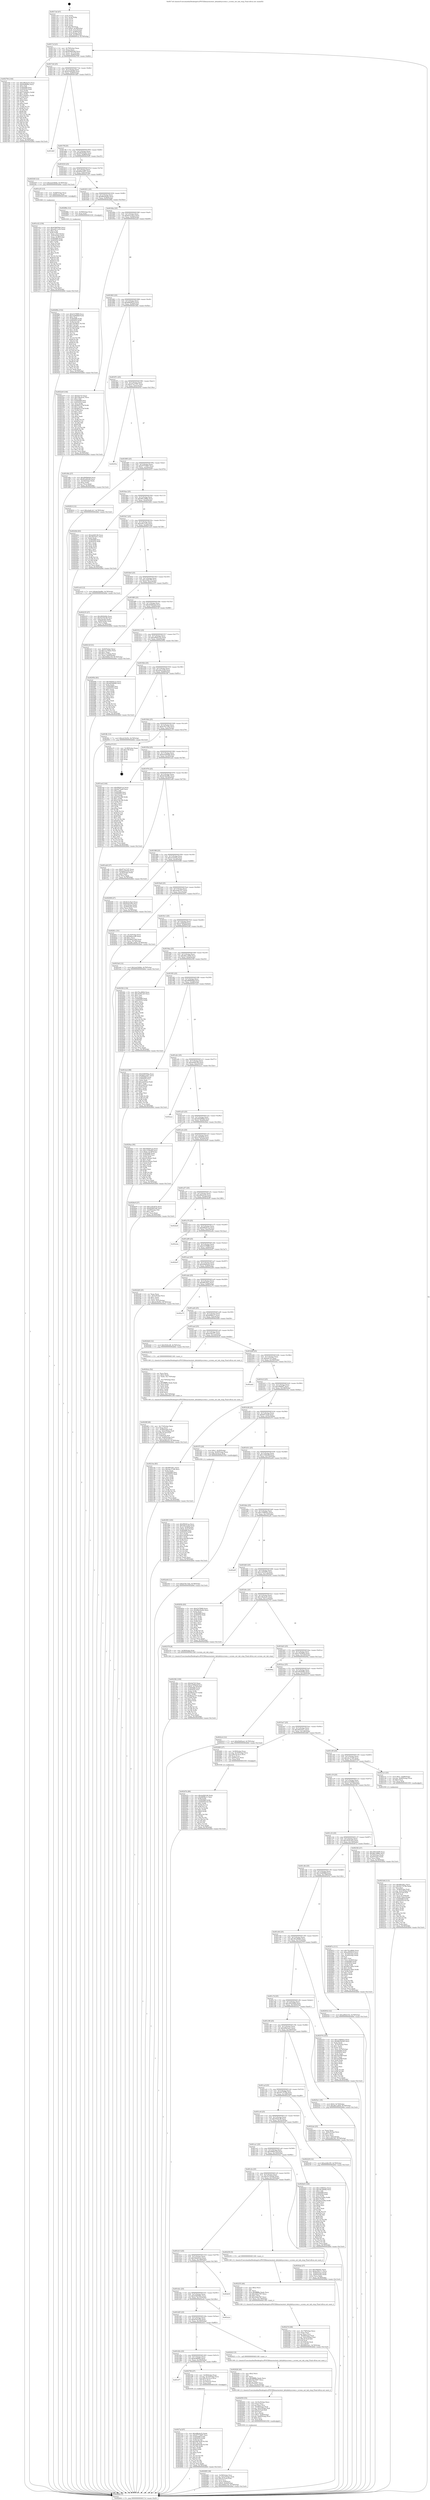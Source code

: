 digraph "0x4017a0" {
  label = "0x4017a0 (/mnt/c/Users/mathe/Desktop/tcc/POCII/binaries/extr_kittykittyscreen.c_screen_set_tab_stop_Final-ollvm.out::main(0))"
  labelloc = "t"
  node[shape=record]

  Entry [label="",width=0.3,height=0.3,shape=circle,fillcolor=black,style=filled]
  "0x4017cf" [label="{
     0x4017cf [23]\l
     | [instrs]\l
     &nbsp;&nbsp;0x4017cf \<+3\>: mov -0x78(%rbp),%eax\l
     &nbsp;&nbsp;0x4017d2 \<+2\>: mov %eax,%ecx\l
     &nbsp;&nbsp;0x4017d4 \<+6\>: sub $0x82969346,%ecx\l
     &nbsp;&nbsp;0x4017da \<+3\>: mov %eax,-0x7c(%rbp)\l
     &nbsp;&nbsp;0x4017dd \<+3\>: mov %ecx,-0x80(%rbp)\l
     &nbsp;&nbsp;0x4017e0 \<+6\>: je 0000000000402704 \<main+0xf64\>\l
  }"]
  "0x402704" [label="{
     0x402704 [144]\l
     | [instrs]\l
     &nbsp;&nbsp;0x402704 \<+5\>: mov $0xe88c6a52,%eax\l
     &nbsp;&nbsp;0x402709 \<+5\>: mov $0x6af6f06a,%ecx\l
     &nbsp;&nbsp;0x40270e \<+2\>: mov $0x1,%dl\l
     &nbsp;&nbsp;0x402710 \<+7\>: mov 0x405068,%esi\l
     &nbsp;&nbsp;0x402717 \<+7\>: mov 0x405054,%edi\l
     &nbsp;&nbsp;0x40271e \<+3\>: mov %esi,%r8d\l
     &nbsp;&nbsp;0x402721 \<+7\>: add $0x71bbdd1c,%r8d\l
     &nbsp;&nbsp;0x402728 \<+4\>: sub $0x1,%r8d\l
     &nbsp;&nbsp;0x40272c \<+7\>: sub $0x71bbdd1c,%r8d\l
     &nbsp;&nbsp;0x402733 \<+4\>: imul %r8d,%esi\l
     &nbsp;&nbsp;0x402737 \<+3\>: and $0x1,%esi\l
     &nbsp;&nbsp;0x40273a \<+3\>: cmp $0x0,%esi\l
     &nbsp;&nbsp;0x40273d \<+4\>: sete %r9b\l
     &nbsp;&nbsp;0x402741 \<+3\>: cmp $0xa,%edi\l
     &nbsp;&nbsp;0x402744 \<+4\>: setl %r10b\l
     &nbsp;&nbsp;0x402748 \<+3\>: mov %r9b,%r11b\l
     &nbsp;&nbsp;0x40274b \<+4\>: xor $0xff,%r11b\l
     &nbsp;&nbsp;0x40274f \<+3\>: mov %r10b,%bl\l
     &nbsp;&nbsp;0x402752 \<+3\>: xor $0xff,%bl\l
     &nbsp;&nbsp;0x402755 \<+3\>: xor $0x0,%dl\l
     &nbsp;&nbsp;0x402758 \<+3\>: mov %r11b,%r14b\l
     &nbsp;&nbsp;0x40275b \<+4\>: and $0x0,%r14b\l
     &nbsp;&nbsp;0x40275f \<+3\>: and %dl,%r9b\l
     &nbsp;&nbsp;0x402762 \<+3\>: mov %bl,%r15b\l
     &nbsp;&nbsp;0x402765 \<+4\>: and $0x0,%r15b\l
     &nbsp;&nbsp;0x402769 \<+3\>: and %dl,%r10b\l
     &nbsp;&nbsp;0x40276c \<+3\>: or %r9b,%r14b\l
     &nbsp;&nbsp;0x40276f \<+3\>: or %r10b,%r15b\l
     &nbsp;&nbsp;0x402772 \<+3\>: xor %r15b,%r14b\l
     &nbsp;&nbsp;0x402775 \<+3\>: or %bl,%r11b\l
     &nbsp;&nbsp;0x402778 \<+4\>: xor $0xff,%r11b\l
     &nbsp;&nbsp;0x40277c \<+3\>: or $0x0,%dl\l
     &nbsp;&nbsp;0x40277f \<+3\>: and %dl,%r11b\l
     &nbsp;&nbsp;0x402782 \<+3\>: or %r11b,%r14b\l
     &nbsp;&nbsp;0x402785 \<+4\>: test $0x1,%r14b\l
     &nbsp;&nbsp;0x402789 \<+3\>: cmovne %ecx,%eax\l
     &nbsp;&nbsp;0x40278c \<+3\>: mov %eax,-0x78(%rbp)\l
     &nbsp;&nbsp;0x40278f \<+5\>: jmp 0000000000402b6d \<main+0x13cd\>\l
  }"]
  "0x4017e6" [label="{
     0x4017e6 [25]\l
     | [instrs]\l
     &nbsp;&nbsp;0x4017e6 \<+5\>: jmp 00000000004017eb \<main+0x4b\>\l
     &nbsp;&nbsp;0x4017eb \<+3\>: mov -0x7c(%rbp),%eax\l
     &nbsp;&nbsp;0x4017ee \<+5\>: sub $0x83c662d0,%eax\l
     &nbsp;&nbsp;0x4017f3 \<+6\>: mov %eax,-0x84(%rbp)\l
     &nbsp;&nbsp;0x4017f9 \<+6\>: je 0000000000401db5 \<main+0x615\>\l
  }"]
  Exit [label="",width=0.3,height=0.3,shape=circle,fillcolor=black,style=filled,peripheries=2]
  "0x401db5" [label="{
     0x401db5\l
  }", style=dashed]
  "0x4017ff" [label="{
     0x4017ff [25]\l
     | [instrs]\l
     &nbsp;&nbsp;0x4017ff \<+5\>: jmp 0000000000401804 \<main+0x64\>\l
     &nbsp;&nbsp;0x401804 \<+3\>: mov -0x7c(%rbp),%eax\l
     &nbsp;&nbsp;0x401807 \<+5\>: sub $0x8825b5d2,%eax\l
     &nbsp;&nbsp;0x40180c \<+6\>: mov %eax,-0x88(%rbp)\l
     &nbsp;&nbsp;0x401812 \<+6\>: je 00000000004025d5 \<main+0xe35\>\l
  }"]
  "0x40289a" [label="{
     0x40289a [152]\l
     | [instrs]\l
     &nbsp;&nbsp;0x40289a \<+5\>: mov $0xf147f989,%ecx\l
     &nbsp;&nbsp;0x40289f \<+5\>: mov $0x32d008df,%edx\l
     &nbsp;&nbsp;0x4028a4 \<+3\>: mov $0x1,%sil\l
     &nbsp;&nbsp;0x4028a7 \<+8\>: mov 0x405068,%r8d\l
     &nbsp;&nbsp;0x4028af \<+8\>: mov 0x405054,%r9d\l
     &nbsp;&nbsp;0x4028b7 \<+3\>: mov %r8d,%r10d\l
     &nbsp;&nbsp;0x4028ba \<+7\>: sub $0xc2029b5c,%r10d\l
     &nbsp;&nbsp;0x4028c1 \<+4\>: sub $0x1,%r10d\l
     &nbsp;&nbsp;0x4028c5 \<+7\>: add $0xc2029b5c,%r10d\l
     &nbsp;&nbsp;0x4028cc \<+4\>: imul %r10d,%r8d\l
     &nbsp;&nbsp;0x4028d0 \<+4\>: and $0x1,%r8d\l
     &nbsp;&nbsp;0x4028d4 \<+4\>: cmp $0x0,%r8d\l
     &nbsp;&nbsp;0x4028d8 \<+4\>: sete %r11b\l
     &nbsp;&nbsp;0x4028dc \<+4\>: cmp $0xa,%r9d\l
     &nbsp;&nbsp;0x4028e0 \<+3\>: setl %bl\l
     &nbsp;&nbsp;0x4028e3 \<+3\>: mov %r11b,%r14b\l
     &nbsp;&nbsp;0x4028e6 \<+4\>: xor $0xff,%r14b\l
     &nbsp;&nbsp;0x4028ea \<+3\>: mov %bl,%r15b\l
     &nbsp;&nbsp;0x4028ed \<+4\>: xor $0xff,%r15b\l
     &nbsp;&nbsp;0x4028f1 \<+4\>: xor $0x0,%sil\l
     &nbsp;&nbsp;0x4028f5 \<+3\>: mov %r14b,%r12b\l
     &nbsp;&nbsp;0x4028f8 \<+4\>: and $0x0,%r12b\l
     &nbsp;&nbsp;0x4028fc \<+3\>: and %sil,%r11b\l
     &nbsp;&nbsp;0x4028ff \<+3\>: mov %r15b,%r13b\l
     &nbsp;&nbsp;0x402902 \<+4\>: and $0x0,%r13b\l
     &nbsp;&nbsp;0x402906 \<+3\>: and %sil,%bl\l
     &nbsp;&nbsp;0x402909 \<+3\>: or %r11b,%r12b\l
     &nbsp;&nbsp;0x40290c \<+3\>: or %bl,%r13b\l
     &nbsp;&nbsp;0x40290f \<+3\>: xor %r13b,%r12b\l
     &nbsp;&nbsp;0x402912 \<+3\>: or %r15b,%r14b\l
     &nbsp;&nbsp;0x402915 \<+4\>: xor $0xff,%r14b\l
     &nbsp;&nbsp;0x402919 \<+4\>: or $0x0,%sil\l
     &nbsp;&nbsp;0x40291d \<+3\>: and %sil,%r14b\l
     &nbsp;&nbsp;0x402920 \<+3\>: or %r14b,%r12b\l
     &nbsp;&nbsp;0x402923 \<+4\>: test $0x1,%r12b\l
     &nbsp;&nbsp;0x402927 \<+3\>: cmovne %edx,%ecx\l
     &nbsp;&nbsp;0x40292a \<+3\>: mov %ecx,-0x78(%rbp)\l
     &nbsp;&nbsp;0x40292d \<+5\>: jmp 0000000000402b6d \<main+0x13cd\>\l
  }"]
  "0x4025d5" [label="{
     0x4025d5 [12]\l
     | [instrs]\l
     &nbsp;&nbsp;0x4025d5 \<+7\>: movl $0x2ed348db,-0x78(%rbp)\l
     &nbsp;&nbsp;0x4025dc \<+5\>: jmp 0000000000402b6d \<main+0x13cd\>\l
  }"]
  "0x401818" [label="{
     0x401818 [25]\l
     | [instrs]\l
     &nbsp;&nbsp;0x401818 \<+5\>: jmp 000000000040181d \<main+0x7d\>\l
     &nbsp;&nbsp;0x40181d \<+3\>: mov -0x7c(%rbp),%eax\l
     &nbsp;&nbsp;0x401820 \<+5\>: sub $0x882e3d47,%eax\l
     &nbsp;&nbsp;0x401825 \<+6\>: mov %eax,-0x8c(%rbp)\l
     &nbsp;&nbsp;0x40182b \<+6\>: je 0000000000401e25 \<main+0x685\>\l
  }"]
  "0x4027af" [label="{
     0x4027af [97]\l
     | [instrs]\l
     &nbsp;&nbsp;0x4027af \<+5\>: mov $0xe88c6a52,%edx\l
     &nbsp;&nbsp;0x4027b4 \<+5\>: mov $0x97772847,%esi\l
     &nbsp;&nbsp;0x4027b9 \<+8\>: mov 0x405068,%r8d\l
     &nbsp;&nbsp;0x4027c1 \<+8\>: mov 0x405054,%r9d\l
     &nbsp;&nbsp;0x4027c9 \<+3\>: mov %r8d,%r10d\l
     &nbsp;&nbsp;0x4027cc \<+7\>: add $0x2b87fe58,%r10d\l
     &nbsp;&nbsp;0x4027d3 \<+4\>: sub $0x1,%r10d\l
     &nbsp;&nbsp;0x4027d7 \<+7\>: sub $0x2b87fe58,%r10d\l
     &nbsp;&nbsp;0x4027de \<+4\>: imul %r10d,%r8d\l
     &nbsp;&nbsp;0x4027e2 \<+4\>: and $0x1,%r8d\l
     &nbsp;&nbsp;0x4027e6 \<+4\>: cmp $0x0,%r8d\l
     &nbsp;&nbsp;0x4027ea \<+4\>: sete %r11b\l
     &nbsp;&nbsp;0x4027ee \<+4\>: cmp $0xa,%r9d\l
     &nbsp;&nbsp;0x4027f2 \<+3\>: setl %bl\l
     &nbsp;&nbsp;0x4027f5 \<+3\>: mov %r11b,%r14b\l
     &nbsp;&nbsp;0x4027f8 \<+3\>: and %bl,%r14b\l
     &nbsp;&nbsp;0x4027fb \<+3\>: xor %bl,%r11b\l
     &nbsp;&nbsp;0x4027fe \<+3\>: or %r11b,%r14b\l
     &nbsp;&nbsp;0x402801 \<+4\>: test $0x1,%r14b\l
     &nbsp;&nbsp;0x402805 \<+3\>: cmovne %esi,%edx\l
     &nbsp;&nbsp;0x402808 \<+3\>: mov %edx,-0x78(%rbp)\l
     &nbsp;&nbsp;0x40280b \<+5\>: jmp 0000000000402b6d \<main+0x13cd\>\l
  }"]
  "0x401e25" [label="{
     0x401e25 [13]\l
     | [instrs]\l
     &nbsp;&nbsp;0x401e25 \<+4\>: mov -0x48(%rbp),%rax\l
     &nbsp;&nbsp;0x401e29 \<+4\>: mov 0x8(%rax),%rdi\l
     &nbsp;&nbsp;0x401e2d \<+5\>: call 0000000000401060 \<atoi@plt\>\l
     | [calls]\l
     &nbsp;&nbsp;0x401060 \{1\} (unknown)\l
  }"]
  "0x401831" [label="{
     0x401831 [25]\l
     | [instrs]\l
     &nbsp;&nbsp;0x401831 \<+5\>: jmp 0000000000401836 \<main+0x96\>\l
     &nbsp;&nbsp;0x401836 \<+3\>: mov -0x7c(%rbp),%eax\l
     &nbsp;&nbsp;0x401839 \<+5\>: sub $0x88e04e0b,%eax\l
     &nbsp;&nbsp;0x40183e \<+6\>: mov %eax,-0x90(%rbp)\l
     &nbsp;&nbsp;0x401844 \<+6\>: je 000000000040288e \<main+0x10ee\>\l
  }"]
  "0x401d77" [label="{
     0x401d77\l
  }", style=dashed]
  "0x40288e" [label="{
     0x40288e [12]\l
     | [instrs]\l
     &nbsp;&nbsp;0x40288e \<+4\>: mov -0x58(%rbp),%rax\l
     &nbsp;&nbsp;0x402892 \<+3\>: mov %rax,%rdi\l
     &nbsp;&nbsp;0x402895 \<+5\>: call 0000000000401030 \<free@plt\>\l
     | [calls]\l
     &nbsp;&nbsp;0x401030 \{1\} (unknown)\l
  }"]
  "0x40184a" [label="{
     0x40184a [25]\l
     | [instrs]\l
     &nbsp;&nbsp;0x40184a \<+5\>: jmp 000000000040184f \<main+0xaf\>\l
     &nbsp;&nbsp;0x40184f \<+3\>: mov -0x7c(%rbp),%eax\l
     &nbsp;&nbsp;0x401852 \<+5\>: sub $0x8c5c24a3,%eax\l
     &nbsp;&nbsp;0x401857 \<+6\>: mov %eax,-0x94(%rbp)\l
     &nbsp;&nbsp;0x40185d \<+6\>: je 00000000004022e9 \<main+0xb49\>\l
  }"]
  "0x402794" [label="{
     0x402794 [27]\l
     | [instrs]\l
     &nbsp;&nbsp;0x402794 \<+4\>: mov -0x58(%rbp),%rax\l
     &nbsp;&nbsp;0x402798 \<+4\>: movslq -0x74(%rbp),%rcx\l
     &nbsp;&nbsp;0x40279c \<+4\>: imul $0x18,%rcx,%rcx\l
     &nbsp;&nbsp;0x4027a0 \<+3\>: add %rcx,%rax\l
     &nbsp;&nbsp;0x4027a3 \<+4\>: mov 0x10(%rax),%rax\l
     &nbsp;&nbsp;0x4027a7 \<+3\>: mov %rax,%rdi\l
     &nbsp;&nbsp;0x4027aa \<+5\>: call 0000000000401030 \<free@plt\>\l
     | [calls]\l
     &nbsp;&nbsp;0x401030 \{1\} (unknown)\l
  }"]
  "0x4022e9" [label="{
     0x4022e9 [144]\l
     | [instrs]\l
     &nbsp;&nbsp;0x4022e9 \<+5\>: mov $0xfab7d3,%eax\l
     &nbsp;&nbsp;0x4022ee \<+5\>: mov $0x1dbcbcd1,%ecx\l
     &nbsp;&nbsp;0x4022f3 \<+2\>: mov $0x1,%dl\l
     &nbsp;&nbsp;0x4022f5 \<+7\>: mov 0x405068,%esi\l
     &nbsp;&nbsp;0x4022fc \<+7\>: mov 0x405054,%edi\l
     &nbsp;&nbsp;0x402303 \<+3\>: mov %esi,%r8d\l
     &nbsp;&nbsp;0x402306 \<+7\>: add $0x845127bf,%r8d\l
     &nbsp;&nbsp;0x40230d \<+4\>: sub $0x1,%r8d\l
     &nbsp;&nbsp;0x402311 \<+7\>: sub $0x845127bf,%r8d\l
     &nbsp;&nbsp;0x402318 \<+4\>: imul %r8d,%esi\l
     &nbsp;&nbsp;0x40231c \<+3\>: and $0x1,%esi\l
     &nbsp;&nbsp;0x40231f \<+3\>: cmp $0x0,%esi\l
     &nbsp;&nbsp;0x402322 \<+4\>: sete %r9b\l
     &nbsp;&nbsp;0x402326 \<+3\>: cmp $0xa,%edi\l
     &nbsp;&nbsp;0x402329 \<+4\>: setl %r10b\l
     &nbsp;&nbsp;0x40232d \<+3\>: mov %r9b,%r11b\l
     &nbsp;&nbsp;0x402330 \<+4\>: xor $0xff,%r11b\l
     &nbsp;&nbsp;0x402334 \<+3\>: mov %r10b,%bl\l
     &nbsp;&nbsp;0x402337 \<+3\>: xor $0xff,%bl\l
     &nbsp;&nbsp;0x40233a \<+3\>: xor $0x1,%dl\l
     &nbsp;&nbsp;0x40233d \<+3\>: mov %r11b,%r14b\l
     &nbsp;&nbsp;0x402340 \<+4\>: and $0xff,%r14b\l
     &nbsp;&nbsp;0x402344 \<+3\>: and %dl,%r9b\l
     &nbsp;&nbsp;0x402347 \<+3\>: mov %bl,%r15b\l
     &nbsp;&nbsp;0x40234a \<+4\>: and $0xff,%r15b\l
     &nbsp;&nbsp;0x40234e \<+3\>: and %dl,%r10b\l
     &nbsp;&nbsp;0x402351 \<+3\>: or %r9b,%r14b\l
     &nbsp;&nbsp;0x402354 \<+3\>: or %r10b,%r15b\l
     &nbsp;&nbsp;0x402357 \<+3\>: xor %r15b,%r14b\l
     &nbsp;&nbsp;0x40235a \<+3\>: or %bl,%r11b\l
     &nbsp;&nbsp;0x40235d \<+4\>: xor $0xff,%r11b\l
     &nbsp;&nbsp;0x402361 \<+3\>: or $0x1,%dl\l
     &nbsp;&nbsp;0x402364 \<+3\>: and %dl,%r11b\l
     &nbsp;&nbsp;0x402367 \<+3\>: or %r11b,%r14b\l
     &nbsp;&nbsp;0x40236a \<+4\>: test $0x1,%r14b\l
     &nbsp;&nbsp;0x40236e \<+3\>: cmovne %ecx,%eax\l
     &nbsp;&nbsp;0x402371 \<+3\>: mov %eax,-0x78(%rbp)\l
     &nbsp;&nbsp;0x402374 \<+5\>: jmp 0000000000402b6d \<main+0x13cd\>\l
  }"]
  "0x401863" [label="{
     0x401863 [25]\l
     | [instrs]\l
     &nbsp;&nbsp;0x401863 \<+5\>: jmp 0000000000401868 \<main+0xc8\>\l
     &nbsp;&nbsp;0x401868 \<+3\>: mov -0x7c(%rbp),%eax\l
     &nbsp;&nbsp;0x40186b \<+5\>: sub $0x8f4b901d,%eax\l
     &nbsp;&nbsp;0x401870 \<+6\>: mov %eax,-0x98(%rbp)\l
     &nbsp;&nbsp;0x401876 \<+6\>: je 0000000000401d9a \<main+0x5fa\>\l
  }"]
  "0x40247b" [label="{
     0x40247b [89]\l
     | [instrs]\l
     &nbsp;&nbsp;0x40247b \<+5\>: mov $0xda0fd146,%edx\l
     &nbsp;&nbsp;0x402480 \<+5\>: mov $0xfd0f8a11,%esi\l
     &nbsp;&nbsp;0x402485 \<+3\>: xor %r8d,%r8d\l
     &nbsp;&nbsp;0x402488 \<+8\>: mov 0x405068,%r9d\l
     &nbsp;&nbsp;0x402490 \<+8\>: mov 0x405054,%r10d\l
     &nbsp;&nbsp;0x402498 \<+4\>: sub $0x1,%r8d\l
     &nbsp;&nbsp;0x40249c \<+3\>: mov %r9d,%r11d\l
     &nbsp;&nbsp;0x40249f \<+3\>: add %r8d,%r11d\l
     &nbsp;&nbsp;0x4024a2 \<+4\>: imul %r11d,%r9d\l
     &nbsp;&nbsp;0x4024a6 \<+4\>: and $0x1,%r9d\l
     &nbsp;&nbsp;0x4024aa \<+4\>: cmp $0x0,%r9d\l
     &nbsp;&nbsp;0x4024ae \<+3\>: sete %bl\l
     &nbsp;&nbsp;0x4024b1 \<+4\>: cmp $0xa,%r10d\l
     &nbsp;&nbsp;0x4024b5 \<+4\>: setl %r14b\l
     &nbsp;&nbsp;0x4024b9 \<+3\>: mov %bl,%r15b\l
     &nbsp;&nbsp;0x4024bc \<+3\>: and %r14b,%r15b\l
     &nbsp;&nbsp;0x4024bf \<+3\>: xor %r14b,%bl\l
     &nbsp;&nbsp;0x4024c2 \<+3\>: or %bl,%r15b\l
     &nbsp;&nbsp;0x4024c5 \<+4\>: test $0x1,%r15b\l
     &nbsp;&nbsp;0x4024c9 \<+3\>: cmovne %esi,%edx\l
     &nbsp;&nbsp;0x4024cc \<+3\>: mov %edx,-0x78(%rbp)\l
     &nbsp;&nbsp;0x4024cf \<+5\>: jmp 0000000000402b6d \<main+0x13cd\>\l
  }"]
  "0x401d9a" [label="{
     0x401d9a [27]\l
     | [instrs]\l
     &nbsp;&nbsp;0x401d9a \<+5\>: mov $0xd909b0b9,%eax\l
     &nbsp;&nbsp;0x401d9f \<+5\>: mov $0x83c662d0,%ecx\l
     &nbsp;&nbsp;0x401da4 \<+3\>: mov -0x34(%rbp),%edx\l
     &nbsp;&nbsp;0x401da7 \<+3\>: cmp $0x2,%edx\l
     &nbsp;&nbsp;0x401daa \<+3\>: cmovne %ecx,%eax\l
     &nbsp;&nbsp;0x401dad \<+3\>: mov %eax,-0x78(%rbp)\l
     &nbsp;&nbsp;0x401db0 \<+5\>: jmp 0000000000402b6d \<main+0x13cd\>\l
  }"]
  "0x40187c" [label="{
     0x40187c [25]\l
     | [instrs]\l
     &nbsp;&nbsp;0x40187c \<+5\>: jmp 0000000000401881 \<main+0xe1\>\l
     &nbsp;&nbsp;0x401881 \<+3\>: mov -0x7c(%rbp),%eax\l
     &nbsp;&nbsp;0x401884 \<+5\>: sub $0x972e7197,%eax\l
     &nbsp;&nbsp;0x401889 \<+6\>: mov %eax,-0x9c(%rbp)\l
     &nbsp;&nbsp;0x40188f \<+6\>: je 000000000040293e \<main+0x119e\>\l
  }"]
  "0x402b6d" [label="{
     0x402b6d [5]\l
     | [instrs]\l
     &nbsp;&nbsp;0x402b6d \<+5\>: jmp 00000000004017cf \<main+0x2f\>\l
  }"]
  "0x4017a0" [label="{
     0x4017a0 [47]\l
     | [instrs]\l
     &nbsp;&nbsp;0x4017a0 \<+1\>: push %rbp\l
     &nbsp;&nbsp;0x4017a1 \<+3\>: mov %rsp,%rbp\l
     &nbsp;&nbsp;0x4017a4 \<+2\>: push %r15\l
     &nbsp;&nbsp;0x4017a6 \<+2\>: push %r14\l
     &nbsp;&nbsp;0x4017a8 \<+2\>: push %r13\l
     &nbsp;&nbsp;0x4017aa \<+2\>: push %r12\l
     &nbsp;&nbsp;0x4017ac \<+1\>: push %rbx\l
     &nbsp;&nbsp;0x4017ad \<+7\>: sub $0x158,%rsp\l
     &nbsp;&nbsp;0x4017b4 \<+7\>: movl $0x0,-0x38(%rbp)\l
     &nbsp;&nbsp;0x4017bb \<+3\>: mov %edi,-0x3c(%rbp)\l
     &nbsp;&nbsp;0x4017be \<+4\>: mov %rsi,-0x48(%rbp)\l
     &nbsp;&nbsp;0x4017c2 \<+3\>: mov -0x3c(%rbp),%edi\l
     &nbsp;&nbsp;0x4017c5 \<+3\>: mov %edi,-0x34(%rbp)\l
     &nbsp;&nbsp;0x4017c8 \<+7\>: movl $0x8f4b901d,-0x78(%rbp)\l
  }"]
  "0x402382" [label="{
     0x402382 [100]\l
     | [instrs]\l
     &nbsp;&nbsp;0x402382 \<+5\>: mov $0xfab7d3,%eax\l
     &nbsp;&nbsp;0x402387 \<+5\>: mov $0xce59bb3f,%ecx\l
     &nbsp;&nbsp;0x40238c \<+7\>: movl $0x0,-0x70(%rbp)\l
     &nbsp;&nbsp;0x402393 \<+7\>: mov 0x405068,%edx\l
     &nbsp;&nbsp;0x40239a \<+7\>: mov 0x405054,%esi\l
     &nbsp;&nbsp;0x4023a1 \<+3\>: mov %edx,%r8d\l
     &nbsp;&nbsp;0x4023a4 \<+7\>: add $0x96eba337,%r8d\l
     &nbsp;&nbsp;0x4023ab \<+4\>: sub $0x1,%r8d\l
     &nbsp;&nbsp;0x4023af \<+7\>: sub $0x96eba337,%r8d\l
     &nbsp;&nbsp;0x4023b6 \<+4\>: imul %r8d,%edx\l
     &nbsp;&nbsp;0x4023ba \<+3\>: and $0x1,%edx\l
     &nbsp;&nbsp;0x4023bd \<+3\>: cmp $0x0,%edx\l
     &nbsp;&nbsp;0x4023c0 \<+4\>: sete %r9b\l
     &nbsp;&nbsp;0x4023c4 \<+3\>: cmp $0xa,%esi\l
     &nbsp;&nbsp;0x4023c7 \<+4\>: setl %r10b\l
     &nbsp;&nbsp;0x4023cb \<+3\>: mov %r9b,%r11b\l
     &nbsp;&nbsp;0x4023ce \<+3\>: and %r10b,%r11b\l
     &nbsp;&nbsp;0x4023d1 \<+3\>: xor %r10b,%r9b\l
     &nbsp;&nbsp;0x4023d4 \<+3\>: or %r9b,%r11b\l
     &nbsp;&nbsp;0x4023d7 \<+4\>: test $0x1,%r11b\l
     &nbsp;&nbsp;0x4023db \<+3\>: cmovne %ecx,%eax\l
     &nbsp;&nbsp;0x4023de \<+3\>: mov %eax,-0x78(%rbp)\l
     &nbsp;&nbsp;0x4023e1 \<+5\>: jmp 0000000000402b6d \<main+0x13cd\>\l
  }"]
  "0x40293e" [label="{
     0x40293e\l
  }", style=dashed]
  "0x401895" [label="{
     0x401895 [25]\l
     | [instrs]\l
     &nbsp;&nbsp;0x401895 \<+5\>: jmp 000000000040189a \<main+0xfa\>\l
     &nbsp;&nbsp;0x40189a \<+3\>: mov -0x7c(%rbp),%eax\l
     &nbsp;&nbsp;0x40189d \<+5\>: sub $0x97772847,%eax\l
     &nbsp;&nbsp;0x4018a2 \<+6\>: mov %eax,-0xa0(%rbp)\l
     &nbsp;&nbsp;0x4018a8 \<+6\>: je 0000000000402810 \<main+0x1070\>\l
  }"]
  "0x40227d" [label="{
     0x40227d [46]\l
     | [instrs]\l
     &nbsp;&nbsp;0x40227d \<+6\>: mov -0x178(%rbp),%ecx\l
     &nbsp;&nbsp;0x402283 \<+3\>: imul %eax,%ecx\l
     &nbsp;&nbsp;0x402286 \<+3\>: movslq %ecx,%rsi\l
     &nbsp;&nbsp;0x402289 \<+4\>: mov -0x58(%rbp),%rdi\l
     &nbsp;&nbsp;0x40228d \<+4\>: movslq -0x5c(%rbp),%r8\l
     &nbsp;&nbsp;0x402291 \<+4\>: imul $0x18,%r8,%r8\l
     &nbsp;&nbsp;0x402295 \<+3\>: add %r8,%rdi\l
     &nbsp;&nbsp;0x402298 \<+4\>: mov 0x10(%rdi),%rdi\l
     &nbsp;&nbsp;0x40229c \<+3\>: mov %rsi,(%rdi)\l
     &nbsp;&nbsp;0x40229f \<+7\>: movl $0x4f0b3aa1,-0x78(%rbp)\l
     &nbsp;&nbsp;0x4022a6 \<+5\>: jmp 0000000000402b6d \<main+0x13cd\>\l
  }"]
  "0x402810" [label="{
     0x402810 [12]\l
     | [instrs]\l
     &nbsp;&nbsp;0x402810 \<+7\>: movl $0xcba6c3a7,-0x78(%rbp)\l
     &nbsp;&nbsp;0x402817 \<+5\>: jmp 0000000000402b6d \<main+0x13cd\>\l
  }"]
  "0x4018ae" [label="{
     0x4018ae [25]\l
     | [instrs]\l
     &nbsp;&nbsp;0x4018ae \<+5\>: jmp 00000000004018b3 \<main+0x113\>\l
     &nbsp;&nbsp;0x4018b3 \<+3\>: mov -0x7c(%rbp),%eax\l
     &nbsp;&nbsp;0x4018b6 \<+5\>: sub $0x981cb86b,%eax\l
     &nbsp;&nbsp;0x4018bb \<+6\>: mov %eax,-0xa4(%rbp)\l
     &nbsp;&nbsp;0x4018c1 \<+6\>: je 000000000040240d \<main+0xc6d\>\l
  }"]
  "0x402255" [label="{
     0x402255 [40]\l
     | [instrs]\l
     &nbsp;&nbsp;0x402255 \<+5\>: mov $0x2,%ecx\l
     &nbsp;&nbsp;0x40225a \<+1\>: cltd\l
     &nbsp;&nbsp;0x40225b \<+2\>: idiv %ecx\l
     &nbsp;&nbsp;0x40225d \<+6\>: imul $0xfffffffe,%edx,%ecx\l
     &nbsp;&nbsp;0x402263 \<+6\>: sub $0xc6dea787,%ecx\l
     &nbsp;&nbsp;0x402269 \<+3\>: add $0x1,%ecx\l
     &nbsp;&nbsp;0x40226c \<+6\>: add $0xc6dea787,%ecx\l
     &nbsp;&nbsp;0x402272 \<+6\>: mov %ecx,-0x178(%rbp)\l
     &nbsp;&nbsp;0x402278 \<+5\>: call 0000000000401160 \<next_i\>\l
     | [calls]\l
     &nbsp;&nbsp;0x401160 \{1\} (/mnt/c/Users/mathe/Desktop/tcc/POCII/binaries/extr_kittykittyscreen.c_screen_set_tab_stop_Final-ollvm.out::next_i)\l
  }"]
  "0x40240d" [label="{
     0x40240d [83]\l
     | [instrs]\l
     &nbsp;&nbsp;0x40240d \<+5\>: mov $0xda0fd146,%eax\l
     &nbsp;&nbsp;0x402412 \<+5\>: mov $0x2825ef11,%ecx\l
     &nbsp;&nbsp;0x402417 \<+2\>: xor %edx,%edx\l
     &nbsp;&nbsp;0x402419 \<+7\>: mov 0x405068,%esi\l
     &nbsp;&nbsp;0x402420 \<+7\>: mov 0x405054,%edi\l
     &nbsp;&nbsp;0x402427 \<+3\>: sub $0x1,%edx\l
     &nbsp;&nbsp;0x40242a \<+3\>: mov %esi,%r8d\l
     &nbsp;&nbsp;0x40242d \<+3\>: add %edx,%r8d\l
     &nbsp;&nbsp;0x402430 \<+4\>: imul %r8d,%esi\l
     &nbsp;&nbsp;0x402434 \<+3\>: and $0x1,%esi\l
     &nbsp;&nbsp;0x402437 \<+3\>: cmp $0x0,%esi\l
     &nbsp;&nbsp;0x40243a \<+4\>: sete %r9b\l
     &nbsp;&nbsp;0x40243e \<+3\>: cmp $0xa,%edi\l
     &nbsp;&nbsp;0x402441 \<+4\>: setl %r10b\l
     &nbsp;&nbsp;0x402445 \<+3\>: mov %r9b,%r11b\l
     &nbsp;&nbsp;0x402448 \<+3\>: and %r10b,%r11b\l
     &nbsp;&nbsp;0x40244b \<+3\>: xor %r10b,%r9b\l
     &nbsp;&nbsp;0x40244e \<+3\>: or %r9b,%r11b\l
     &nbsp;&nbsp;0x402451 \<+4\>: test $0x1,%r11b\l
     &nbsp;&nbsp;0x402455 \<+3\>: cmovne %ecx,%eax\l
     &nbsp;&nbsp;0x402458 \<+3\>: mov %eax,-0x78(%rbp)\l
     &nbsp;&nbsp;0x40245b \<+5\>: jmp 0000000000402b6d \<main+0x13cd\>\l
  }"]
  "0x4018c7" [label="{
     0x4018c7 [25]\l
     | [instrs]\l
     &nbsp;&nbsp;0x4018c7 \<+5\>: jmp 00000000004018cc \<main+0x12c\>\l
     &nbsp;&nbsp;0x4018cc \<+3\>: mov -0x7c(%rbp),%eax\l
     &nbsp;&nbsp;0x4018cf \<+5\>: sub $0xa2611e5a,%eax\l
     &nbsp;&nbsp;0x4018d4 \<+6\>: mov %eax,-0xa8(%rbp)\l
     &nbsp;&nbsp;0x4018da \<+6\>: je 0000000000401ec8 \<main+0x728\>\l
  }"]
  "0x4021b8" [label="{
     0x4021b8 [113]\l
     | [instrs]\l
     &nbsp;&nbsp;0x4021b8 \<+5\>: mov $0xf901f0cc,%ecx\l
     &nbsp;&nbsp;0x4021bd \<+5\>: mov $0x5017079b,%edx\l
     &nbsp;&nbsp;0x4021c2 \<+2\>: xor %esi,%esi\l
     &nbsp;&nbsp;0x4021c4 \<+4\>: mov -0x58(%rbp),%rdi\l
     &nbsp;&nbsp;0x4021c8 \<+4\>: movslq -0x5c(%rbp),%r8\l
     &nbsp;&nbsp;0x4021cc \<+4\>: imul $0x18,%r8,%r8\l
     &nbsp;&nbsp;0x4021d0 \<+3\>: add %r8,%rdi\l
     &nbsp;&nbsp;0x4021d3 \<+4\>: mov %rax,0x10(%rdi)\l
     &nbsp;&nbsp;0x4021d7 \<+7\>: movl $0x0,-0x6c(%rbp)\l
     &nbsp;&nbsp;0x4021de \<+8\>: mov 0x405068,%r9d\l
     &nbsp;&nbsp;0x4021e6 \<+8\>: mov 0x405054,%r10d\l
     &nbsp;&nbsp;0x4021ee \<+3\>: sub $0x1,%esi\l
     &nbsp;&nbsp;0x4021f1 \<+3\>: mov %r9d,%r11d\l
     &nbsp;&nbsp;0x4021f4 \<+3\>: add %esi,%r11d\l
     &nbsp;&nbsp;0x4021f7 \<+4\>: imul %r11d,%r9d\l
     &nbsp;&nbsp;0x4021fb \<+4\>: and $0x1,%r9d\l
     &nbsp;&nbsp;0x4021ff \<+4\>: cmp $0x0,%r9d\l
     &nbsp;&nbsp;0x402203 \<+3\>: sete %bl\l
     &nbsp;&nbsp;0x402206 \<+4\>: cmp $0xa,%r10d\l
     &nbsp;&nbsp;0x40220a \<+4\>: setl %r14b\l
     &nbsp;&nbsp;0x40220e \<+3\>: mov %bl,%r15b\l
     &nbsp;&nbsp;0x402211 \<+3\>: and %r14b,%r15b\l
     &nbsp;&nbsp;0x402214 \<+3\>: xor %r14b,%bl\l
     &nbsp;&nbsp;0x402217 \<+3\>: or %bl,%r15b\l
     &nbsp;&nbsp;0x40221a \<+4\>: test $0x1,%r15b\l
     &nbsp;&nbsp;0x40221e \<+3\>: cmovne %edx,%ecx\l
     &nbsp;&nbsp;0x402221 \<+3\>: mov %ecx,-0x78(%rbp)\l
     &nbsp;&nbsp;0x402224 \<+5\>: jmp 0000000000402b6d \<main+0x13cd\>\l
  }"]
  "0x401ec8" [label="{
     0x401ec8 [12]\l
     | [instrs]\l
     &nbsp;&nbsp;0x401ec8 \<+7\>: movl $0xbb3be88c,-0x78(%rbp)\l
     &nbsp;&nbsp;0x401ecf \<+5\>: jmp 0000000000402b6d \<main+0x13cd\>\l
  }"]
  "0x4018e0" [label="{
     0x4018e0 [25]\l
     | [instrs]\l
     &nbsp;&nbsp;0x4018e0 \<+5\>: jmp 00000000004018e5 \<main+0x145\>\l
     &nbsp;&nbsp;0x4018e5 \<+3\>: mov -0x7c(%rbp),%eax\l
     &nbsp;&nbsp;0x4018e8 \<+5\>: sub $0xa2dfe185,%eax\l
     &nbsp;&nbsp;0x4018ed \<+6\>: mov %eax,-0xac(%rbp)\l
     &nbsp;&nbsp;0x4018f3 \<+6\>: je 0000000000402235 \<main+0xa95\>\l
  }"]
  "0x4020ff" [label="{
     0x4020ff [48]\l
     | [instrs]\l
     &nbsp;&nbsp;0x4020ff \<+6\>: mov -0x174(%rbp),%ecx\l
     &nbsp;&nbsp;0x402105 \<+3\>: imul %eax,%ecx\l
     &nbsp;&nbsp;0x402108 \<+4\>: mov -0x58(%rbp),%r8\l
     &nbsp;&nbsp;0x40210c \<+4\>: movslq -0x5c(%rbp),%r9\l
     &nbsp;&nbsp;0x402110 \<+4\>: imul $0x18,%r9,%r9\l
     &nbsp;&nbsp;0x402114 \<+3\>: add %r9,%r8\l
     &nbsp;&nbsp;0x402117 \<+4\>: mov 0x8(%r8),%r8\l
     &nbsp;&nbsp;0x40211b \<+4\>: movslq -0x64(%rbp),%r9\l
     &nbsp;&nbsp;0x40211f \<+4\>: mov %ecx,(%r8,%r9,4)\l
     &nbsp;&nbsp;0x402123 \<+7\>: movl $0xa62fb22d,-0x78(%rbp)\l
     &nbsp;&nbsp;0x40212a \<+5\>: jmp 0000000000402b6d \<main+0x13cd\>\l
  }"]
  "0x402235" [label="{
     0x402235 [27]\l
     | [instrs]\l
     &nbsp;&nbsp;0x402235 \<+5\>: mov $0x2820d4fe,%eax\l
     &nbsp;&nbsp;0x40223a \<+5\>: mov $0x5215bc66,%ecx\l
     &nbsp;&nbsp;0x40223f \<+3\>: mov -0x6c(%rbp),%edx\l
     &nbsp;&nbsp;0x402242 \<+3\>: cmp -0x68(%rbp),%edx\l
     &nbsp;&nbsp;0x402245 \<+3\>: cmovl %ecx,%eax\l
     &nbsp;&nbsp;0x402248 \<+3\>: mov %eax,-0x78(%rbp)\l
     &nbsp;&nbsp;0x40224b \<+5\>: jmp 0000000000402b6d \<main+0x13cd\>\l
  }"]
  "0x4018f9" [label="{
     0x4018f9 [25]\l
     | [instrs]\l
     &nbsp;&nbsp;0x4018f9 \<+5\>: jmp 00000000004018fe \<main+0x15e\>\l
     &nbsp;&nbsp;0x4018fe \<+3\>: mov -0x7c(%rbp),%eax\l
     &nbsp;&nbsp;0x401901 \<+5\>: sub $0xa62fb22d,%eax\l
     &nbsp;&nbsp;0x401906 \<+6\>: mov %eax,-0xb0(%rbp)\l
     &nbsp;&nbsp;0x40190c \<+6\>: je 000000000040212f \<main+0x98f\>\l
  }"]
  "0x4020cb" [label="{
     0x4020cb [52]\l
     | [instrs]\l
     &nbsp;&nbsp;0x4020cb \<+2\>: xor %ecx,%ecx\l
     &nbsp;&nbsp;0x4020cd \<+5\>: mov $0x2,%edx\l
     &nbsp;&nbsp;0x4020d2 \<+6\>: mov %edx,-0x170(%rbp)\l
     &nbsp;&nbsp;0x4020d8 \<+1\>: cltd\l
     &nbsp;&nbsp;0x4020d9 \<+6\>: mov -0x170(%rbp),%esi\l
     &nbsp;&nbsp;0x4020df \<+2\>: idiv %esi\l
     &nbsp;&nbsp;0x4020e1 \<+6\>: imul $0xfffffffe,%edx,%edx\l
     &nbsp;&nbsp;0x4020e7 \<+2\>: mov %ecx,%edi\l
     &nbsp;&nbsp;0x4020e9 \<+2\>: sub %edx,%edi\l
     &nbsp;&nbsp;0x4020eb \<+2\>: mov %ecx,%edx\l
     &nbsp;&nbsp;0x4020ed \<+3\>: sub $0x1,%edx\l
     &nbsp;&nbsp;0x4020f0 \<+2\>: add %edx,%edi\l
     &nbsp;&nbsp;0x4020f2 \<+2\>: sub %edi,%ecx\l
     &nbsp;&nbsp;0x4020f4 \<+6\>: mov %ecx,-0x174(%rbp)\l
     &nbsp;&nbsp;0x4020fa \<+5\>: call 0000000000401160 \<next_i\>\l
     | [calls]\l
     &nbsp;&nbsp;0x401160 \{1\} (/mnt/c/Users/mathe/Desktop/tcc/POCII/binaries/extr_kittykittyscreen.c_screen_set_tab_stop_Final-ollvm.out::next_i)\l
  }"]
  "0x40212f" [label="{
     0x40212f [31]\l
     | [instrs]\l
     &nbsp;&nbsp;0x40212f \<+3\>: mov -0x64(%rbp),%eax\l
     &nbsp;&nbsp;0x402132 \<+5\>: sub $0x1ac33baa,%eax\l
     &nbsp;&nbsp;0x402137 \<+3\>: add $0x1,%eax\l
     &nbsp;&nbsp;0x40213a \<+5\>: add $0x1ac33baa,%eax\l
     &nbsp;&nbsp;0x40213f \<+3\>: mov %eax,-0x64(%rbp)\l
     &nbsp;&nbsp;0x402142 \<+7\>: movl $0x5069e159,-0x78(%rbp)\l
     &nbsp;&nbsp;0x402149 \<+5\>: jmp 0000000000402b6d \<main+0x13cd\>\l
  }"]
  "0x401912" [label="{
     0x401912 [25]\l
     | [instrs]\l
     &nbsp;&nbsp;0x401912 \<+5\>: jmp 0000000000401917 \<main+0x177\>\l
     &nbsp;&nbsp;0x401917 \<+3\>: mov -0x7c(%rbp),%eax\l
     &nbsp;&nbsp;0x40191a \<+5\>: sub $0xa89d2102,%eax\l
     &nbsp;&nbsp;0x40191f \<+6\>: mov %eax,-0xb4(%rbp)\l
     &nbsp;&nbsp;0x401925 \<+6\>: je 000000000040295b \<main+0x11bb\>\l
  }"]
  "0x402085" [label="{
     0x402085 [38]\l
     | [instrs]\l
     &nbsp;&nbsp;0x402085 \<+4\>: mov -0x58(%rbp),%rsi\l
     &nbsp;&nbsp;0x402089 \<+4\>: movslq -0x5c(%rbp),%rdi\l
     &nbsp;&nbsp;0x40208d \<+4\>: imul $0x18,%rdi,%rdi\l
     &nbsp;&nbsp;0x402091 \<+3\>: add %rdi,%rsi\l
     &nbsp;&nbsp;0x402094 \<+4\>: mov %rax,0x8(%rsi)\l
     &nbsp;&nbsp;0x402098 \<+7\>: movl $0x0,-0x64(%rbp)\l
     &nbsp;&nbsp;0x40209f \<+7\>: movl $0x5069e159,-0x78(%rbp)\l
     &nbsp;&nbsp;0x4020a6 \<+5\>: jmp 0000000000402b6d \<main+0x13cd\>\l
  }"]
  "0x40295b" [label="{
     0x40295b [83]\l
     | [instrs]\l
     &nbsp;&nbsp;0x40295b \<+5\>: mov $0x5b6d41a2,%eax\l
     &nbsp;&nbsp;0x402960 \<+5\>: mov $0xdb5b80b6,%ecx\l
     &nbsp;&nbsp;0x402965 \<+2\>: xor %edx,%edx\l
     &nbsp;&nbsp;0x402967 \<+7\>: mov 0x405068,%esi\l
     &nbsp;&nbsp;0x40296e \<+7\>: mov 0x405054,%edi\l
     &nbsp;&nbsp;0x402975 \<+3\>: sub $0x1,%edx\l
     &nbsp;&nbsp;0x402978 \<+3\>: mov %esi,%r8d\l
     &nbsp;&nbsp;0x40297b \<+3\>: add %edx,%r8d\l
     &nbsp;&nbsp;0x40297e \<+4\>: imul %r8d,%esi\l
     &nbsp;&nbsp;0x402982 \<+3\>: and $0x1,%esi\l
     &nbsp;&nbsp;0x402985 \<+3\>: cmp $0x0,%esi\l
     &nbsp;&nbsp;0x402988 \<+4\>: sete %r9b\l
     &nbsp;&nbsp;0x40298c \<+3\>: cmp $0xa,%edi\l
     &nbsp;&nbsp;0x40298f \<+4\>: setl %r10b\l
     &nbsp;&nbsp;0x402993 \<+3\>: mov %r9b,%r11b\l
     &nbsp;&nbsp;0x402996 \<+3\>: and %r10b,%r11b\l
     &nbsp;&nbsp;0x402999 \<+3\>: xor %r10b,%r9b\l
     &nbsp;&nbsp;0x40299c \<+3\>: or %r9b,%r11b\l
     &nbsp;&nbsp;0x40299f \<+4\>: test $0x1,%r11b\l
     &nbsp;&nbsp;0x4029a3 \<+3\>: cmovne %ecx,%eax\l
     &nbsp;&nbsp;0x4029a6 \<+3\>: mov %eax,-0x78(%rbp)\l
     &nbsp;&nbsp;0x4029a9 \<+5\>: jmp 0000000000402b6d \<main+0x13cd\>\l
  }"]
  "0x40192b" [label="{
     0x40192b [25]\l
     | [instrs]\l
     &nbsp;&nbsp;0x40192b \<+5\>: jmp 0000000000401930 \<main+0x190\>\l
     &nbsp;&nbsp;0x401930 \<+3\>: mov -0x7c(%rbp),%eax\l
     &nbsp;&nbsp;0x401933 \<+5\>: sub $0xabbc2c0d,%eax\l
     &nbsp;&nbsp;0x401938 \<+6\>: mov %eax,-0xb8(%rbp)\l
     &nbsp;&nbsp;0x40193e \<+6\>: je 0000000000401ffc \<main+0x85c\>\l
  }"]
  "0x402050" [label="{
     0x402050 [53]\l
     | [instrs]\l
     &nbsp;&nbsp;0x402050 \<+6\>: mov -0x16c(%rbp),%ecx\l
     &nbsp;&nbsp;0x402056 \<+3\>: imul %eax,%ecx\l
     &nbsp;&nbsp;0x402059 \<+3\>: movslq %ecx,%rsi\l
     &nbsp;&nbsp;0x40205c \<+4\>: mov -0x58(%rbp),%rdi\l
     &nbsp;&nbsp;0x402060 \<+4\>: movslq -0x5c(%rbp),%r8\l
     &nbsp;&nbsp;0x402064 \<+4\>: imul $0x18,%r8,%r8\l
     &nbsp;&nbsp;0x402068 \<+3\>: add %r8,%rdi\l
     &nbsp;&nbsp;0x40206b \<+3\>: mov %rsi,(%rdi)\l
     &nbsp;&nbsp;0x40206e \<+7\>: movl $0x1,-0x60(%rbp)\l
     &nbsp;&nbsp;0x402075 \<+4\>: movslq -0x60(%rbp),%rsi\l
     &nbsp;&nbsp;0x402079 \<+4\>: shl $0x2,%rsi\l
     &nbsp;&nbsp;0x40207d \<+3\>: mov %rsi,%rdi\l
     &nbsp;&nbsp;0x402080 \<+5\>: call 0000000000401050 \<malloc@plt\>\l
     | [calls]\l
     &nbsp;&nbsp;0x401050 \{1\} (unknown)\l
  }"]
  "0x401ffc" [label="{
     0x401ffc [12]\l
     | [instrs]\l
     &nbsp;&nbsp;0x401ffc \<+7\>: movl $0xcb19cf52,-0x78(%rbp)\l
     &nbsp;&nbsp;0x402003 \<+5\>: jmp 0000000000402b6d \<main+0x13cd\>\l
  }"]
  "0x401944" [label="{
     0x401944 [25]\l
     | [instrs]\l
     &nbsp;&nbsp;0x401944 \<+5\>: jmp 0000000000401949 \<main+0x1a9\>\l
     &nbsp;&nbsp;0x401949 \<+3\>: mov -0x7c(%rbp),%eax\l
     &nbsp;&nbsp;0x40194c \<+5\>: sub $0xb79c73de,%eax\l
     &nbsp;&nbsp;0x401951 \<+6\>: mov %eax,-0xbc(%rbp)\l
     &nbsp;&nbsp;0x401957 \<+6\>: je 0000000000402a19 \<main+0x1279\>\l
  }"]
  "0x402028" [label="{
     0x402028 [40]\l
     | [instrs]\l
     &nbsp;&nbsp;0x402028 \<+5\>: mov $0x2,%ecx\l
     &nbsp;&nbsp;0x40202d \<+1\>: cltd\l
     &nbsp;&nbsp;0x40202e \<+2\>: idiv %ecx\l
     &nbsp;&nbsp;0x402030 \<+6\>: imul $0xfffffffe,%edx,%ecx\l
     &nbsp;&nbsp;0x402036 \<+6\>: add $0xc8ac6d07,%ecx\l
     &nbsp;&nbsp;0x40203c \<+3\>: add $0x1,%ecx\l
     &nbsp;&nbsp;0x40203f \<+6\>: sub $0xc8ac6d07,%ecx\l
     &nbsp;&nbsp;0x402045 \<+6\>: mov %ecx,-0x16c(%rbp)\l
     &nbsp;&nbsp;0x40204b \<+5\>: call 0000000000401160 \<next_i\>\l
     | [calls]\l
     &nbsp;&nbsp;0x401160 \{1\} (/mnt/c/Users/mathe/Desktop/tcc/POCII/binaries/extr_kittykittyscreen.c_screen_set_tab_stop_Final-ollvm.out::next_i)\l
  }"]
  "0x402a19" [label="{
     0x402a19 [21]\l
     | [instrs]\l
     &nbsp;&nbsp;0x402a19 \<+3\>: mov -0x38(%rbp),%eax\l
     &nbsp;&nbsp;0x402a1c \<+7\>: add $0x158,%rsp\l
     &nbsp;&nbsp;0x402a23 \<+1\>: pop %rbx\l
     &nbsp;&nbsp;0x402a24 \<+2\>: pop %r12\l
     &nbsp;&nbsp;0x402a26 \<+2\>: pop %r13\l
     &nbsp;&nbsp;0x402a28 \<+2\>: pop %r14\l
     &nbsp;&nbsp;0x402a2a \<+2\>: pop %r15\l
     &nbsp;&nbsp;0x402a2c \<+1\>: pop %rbp\l
     &nbsp;&nbsp;0x402a2d \<+1\>: ret\l
  }"]
  "0x40195d" [label="{
     0x40195d [25]\l
     | [instrs]\l
     &nbsp;&nbsp;0x40195d \<+5\>: jmp 0000000000401962 \<main+0x1c2\>\l
     &nbsp;&nbsp;0x401962 \<+3\>: mov -0x7c(%rbp),%eax\l
     &nbsp;&nbsp;0x401965 \<+5\>: sub $0xbae404d0,%eax\l
     &nbsp;&nbsp;0x40196a \<+6\>: mov %eax,-0xc0(%rbp)\l
     &nbsp;&nbsp;0x401970 \<+6\>: je 0000000000401eef \<main+0x74f\>\l
  }"]
  "0x401d5e" [label="{
     0x401d5e [25]\l
     | [instrs]\l
     &nbsp;&nbsp;0x401d5e \<+5\>: jmp 0000000000401d63 \<main+0x5c3\>\l
     &nbsp;&nbsp;0x401d63 \<+3\>: mov -0x7c(%rbp),%eax\l
     &nbsp;&nbsp;0x401d66 \<+5\>: sub $0x6af6f06a,%eax\l
     &nbsp;&nbsp;0x401d6b \<+6\>: mov %eax,-0x164(%rbp)\l
     &nbsp;&nbsp;0x401d71 \<+6\>: je 0000000000402794 \<main+0xff4\>\l
  }"]
  "0x401eef" [label="{
     0x401eef [144]\l
     | [instrs]\l
     &nbsp;&nbsp;0x401eef \<+5\>: mov $0xf08261ae,%eax\l
     &nbsp;&nbsp;0x401ef4 \<+5\>: mov $0x6d73ae6,%ecx\l
     &nbsp;&nbsp;0x401ef9 \<+2\>: mov $0x1,%dl\l
     &nbsp;&nbsp;0x401efb \<+7\>: mov 0x405068,%esi\l
     &nbsp;&nbsp;0x401f02 \<+7\>: mov 0x405054,%edi\l
     &nbsp;&nbsp;0x401f09 \<+3\>: mov %esi,%r8d\l
     &nbsp;&nbsp;0x401f0c \<+7\>: sub $0x476e1ff4,%r8d\l
     &nbsp;&nbsp;0x401f13 \<+4\>: sub $0x1,%r8d\l
     &nbsp;&nbsp;0x401f17 \<+7\>: add $0x476e1ff4,%r8d\l
     &nbsp;&nbsp;0x401f1e \<+4\>: imul %r8d,%esi\l
     &nbsp;&nbsp;0x401f22 \<+3\>: and $0x1,%esi\l
     &nbsp;&nbsp;0x401f25 \<+3\>: cmp $0x0,%esi\l
     &nbsp;&nbsp;0x401f28 \<+4\>: sete %r9b\l
     &nbsp;&nbsp;0x401f2c \<+3\>: cmp $0xa,%edi\l
     &nbsp;&nbsp;0x401f2f \<+4\>: setl %r10b\l
     &nbsp;&nbsp;0x401f33 \<+3\>: mov %r9b,%r11b\l
     &nbsp;&nbsp;0x401f36 \<+4\>: xor $0xff,%r11b\l
     &nbsp;&nbsp;0x401f3a \<+3\>: mov %r10b,%bl\l
     &nbsp;&nbsp;0x401f3d \<+3\>: xor $0xff,%bl\l
     &nbsp;&nbsp;0x401f40 \<+3\>: xor $0x1,%dl\l
     &nbsp;&nbsp;0x401f43 \<+3\>: mov %r11b,%r14b\l
     &nbsp;&nbsp;0x401f46 \<+4\>: and $0xff,%r14b\l
     &nbsp;&nbsp;0x401f4a \<+3\>: and %dl,%r9b\l
     &nbsp;&nbsp;0x401f4d \<+3\>: mov %bl,%r15b\l
     &nbsp;&nbsp;0x401f50 \<+4\>: and $0xff,%r15b\l
     &nbsp;&nbsp;0x401f54 \<+3\>: and %dl,%r10b\l
     &nbsp;&nbsp;0x401f57 \<+3\>: or %r9b,%r14b\l
     &nbsp;&nbsp;0x401f5a \<+3\>: or %r10b,%r15b\l
     &nbsp;&nbsp;0x401f5d \<+3\>: xor %r15b,%r14b\l
     &nbsp;&nbsp;0x401f60 \<+3\>: or %bl,%r11b\l
     &nbsp;&nbsp;0x401f63 \<+4\>: xor $0xff,%r11b\l
     &nbsp;&nbsp;0x401f67 \<+3\>: or $0x1,%dl\l
     &nbsp;&nbsp;0x401f6a \<+3\>: and %dl,%r11b\l
     &nbsp;&nbsp;0x401f6d \<+3\>: or %r11b,%r14b\l
     &nbsp;&nbsp;0x401f70 \<+4\>: test $0x1,%r14b\l
     &nbsp;&nbsp;0x401f74 \<+3\>: cmovne %ecx,%eax\l
     &nbsp;&nbsp;0x401f77 \<+3\>: mov %eax,-0x78(%rbp)\l
     &nbsp;&nbsp;0x401f7a \<+5\>: jmp 0000000000402b6d \<main+0x13cd\>\l
  }"]
  "0x401976" [label="{
     0x401976 [25]\l
     | [instrs]\l
     &nbsp;&nbsp;0x401976 \<+5\>: jmp 000000000040197b \<main+0x1db\>\l
     &nbsp;&nbsp;0x40197b \<+3\>: mov -0x7c(%rbp),%eax\l
     &nbsp;&nbsp;0x40197e \<+5\>: sub $0xbb3be88c,%eax\l
     &nbsp;&nbsp;0x401983 \<+6\>: mov %eax,-0xc4(%rbp)\l
     &nbsp;&nbsp;0x401989 \<+6\>: je 0000000000401ed4 \<main+0x734\>\l
  }"]
  "0x402023" [label="{
     0x402023 [5]\l
     | [instrs]\l
     &nbsp;&nbsp;0x402023 \<+5\>: call 0000000000401160 \<next_i\>\l
     | [calls]\l
     &nbsp;&nbsp;0x401160 \{1\} (/mnt/c/Users/mathe/Desktop/tcc/POCII/binaries/extr_kittykittyscreen.c_screen_set_tab_stop_Final-ollvm.out::next_i)\l
  }"]
  "0x401ed4" [label="{
     0x401ed4 [27]\l
     | [instrs]\l
     &nbsp;&nbsp;0x401ed4 \<+5\>: mov $0x972e7197,%eax\l
     &nbsp;&nbsp;0x401ed9 \<+5\>: mov $0xbae404d0,%ecx\l
     &nbsp;&nbsp;0x401ede \<+3\>: mov -0x30(%rbp),%edx\l
     &nbsp;&nbsp;0x401ee1 \<+3\>: cmp $0x0,%edx\l
     &nbsp;&nbsp;0x401ee4 \<+3\>: cmove %ecx,%eax\l
     &nbsp;&nbsp;0x401ee7 \<+3\>: mov %eax,-0x78(%rbp)\l
     &nbsp;&nbsp;0x401eea \<+5\>: jmp 0000000000402b6d \<main+0x13cd\>\l
  }"]
  "0x40198f" [label="{
     0x40198f [25]\l
     | [instrs]\l
     &nbsp;&nbsp;0x40198f \<+5\>: jmp 0000000000401994 \<main+0x1f4\>\l
     &nbsp;&nbsp;0x401994 \<+3\>: mov -0x7c(%rbp),%eax\l
     &nbsp;&nbsp;0x401997 \<+5\>: sub $0xcb19cf52,%eax\l
     &nbsp;&nbsp;0x40199c \<+6\>: mov %eax,-0xc8(%rbp)\l
     &nbsp;&nbsp;0x4019a2 \<+6\>: je 0000000000402008 \<main+0x868\>\l
  }"]
  "0x401d45" [label="{
     0x401d45 [25]\l
     | [instrs]\l
     &nbsp;&nbsp;0x401d45 \<+5\>: jmp 0000000000401d4a \<main+0x5aa\>\l
     &nbsp;&nbsp;0x401d4a \<+3\>: mov -0x7c(%rbp),%eax\l
     &nbsp;&nbsp;0x401d4d \<+5\>: sub $0x6542cf5b,%eax\l
     &nbsp;&nbsp;0x401d52 \<+6\>: mov %eax,-0x160(%rbp)\l
     &nbsp;&nbsp;0x401d58 \<+6\>: je 0000000000402023 \<main+0x883\>\l
  }"]
  "0x402008" [label="{
     0x402008 [27]\l
     | [instrs]\l
     &nbsp;&nbsp;0x402008 \<+5\>: mov $0x8c5c24a3,%eax\l
     &nbsp;&nbsp;0x40200d \<+5\>: mov $0x6542cf5b,%ecx\l
     &nbsp;&nbsp;0x402012 \<+3\>: mov -0x5c(%rbp),%edx\l
     &nbsp;&nbsp;0x402015 \<+3\>: cmp -0x50(%rbp),%edx\l
     &nbsp;&nbsp;0x402018 \<+3\>: cmovl %ecx,%eax\l
     &nbsp;&nbsp;0x40201b \<+3\>: mov %eax,-0x78(%rbp)\l
     &nbsp;&nbsp;0x40201e \<+5\>: jmp 0000000000402b6d \<main+0x13cd\>\l
  }"]
  "0x4019a8" [label="{
     0x4019a8 [25]\l
     | [instrs]\l
     &nbsp;&nbsp;0x4019a8 \<+5\>: jmp 00000000004019ad \<main+0x20d\>\l
     &nbsp;&nbsp;0x4019ad \<+3\>: mov -0x7c(%rbp),%eax\l
     &nbsp;&nbsp;0x4019b0 \<+5\>: sub $0xcba6c3a7,%eax\l
     &nbsp;&nbsp;0x4019b5 \<+6\>: mov %eax,-0xcc(%rbp)\l
     &nbsp;&nbsp;0x4019bb \<+6\>: je 000000000040281c \<main+0x107c\>\l
  }"]
  "0x402a2e" [label="{
     0x402a2e\l
  }", style=dashed]
  "0x40281c" [label="{
     0x40281c [31]\l
     | [instrs]\l
     &nbsp;&nbsp;0x40281c \<+3\>: mov -0x74(%rbp),%eax\l
     &nbsp;&nbsp;0x40281f \<+5\>: sub $0x9b6aced6,%eax\l
     &nbsp;&nbsp;0x402824 \<+3\>: add $0x1,%eax\l
     &nbsp;&nbsp;0x402827 \<+5\>: add $0x9b6aced6,%eax\l
     &nbsp;&nbsp;0x40282c \<+3\>: mov %eax,-0x74(%rbp)\l
     &nbsp;&nbsp;0x40282f \<+7\>: movl $0xd8c1a858,-0x78(%rbp)\l
     &nbsp;&nbsp;0x402836 \<+5\>: jmp 0000000000402b6d \<main+0x13cd\>\l
  }"]
  "0x4019c1" [label="{
     0x4019c1 [25]\l
     | [instrs]\l
     &nbsp;&nbsp;0x4019c1 \<+5\>: jmp 00000000004019c6 \<main+0x226\>\l
     &nbsp;&nbsp;0x4019c6 \<+3\>: mov -0x7c(%rbp),%eax\l
     &nbsp;&nbsp;0x4019c9 \<+5\>: sub $0xce59bb3f,%eax\l
     &nbsp;&nbsp;0x4019ce \<+6\>: mov %eax,-0xd0(%rbp)\l
     &nbsp;&nbsp;0x4019d4 \<+6\>: je 00000000004023e6 \<main+0xc46\>\l
  }"]
  "0x401d2c" [label="{
     0x401d2c [25]\l
     | [instrs]\l
     &nbsp;&nbsp;0x401d2c \<+5\>: jmp 0000000000401d31 \<main+0x591\>\l
     &nbsp;&nbsp;0x401d31 \<+3\>: mov -0x7c(%rbp),%eax\l
     &nbsp;&nbsp;0x401d34 \<+5\>: sub $0x636659da,%eax\l
     &nbsp;&nbsp;0x401d39 \<+6\>: mov %eax,-0x15c(%rbp)\l
     &nbsp;&nbsp;0x401d3f \<+6\>: je 0000000000402a2e \<main+0x128e\>\l
  }"]
  "0x4023e6" [label="{
     0x4023e6 [12]\l
     | [instrs]\l
     &nbsp;&nbsp;0x4023e6 \<+7\>: movl $0x2ed348db,-0x78(%rbp)\l
     &nbsp;&nbsp;0x4023ed \<+5\>: jmp 0000000000402b6d \<main+0x13cd\>\l
  }"]
  "0x4019da" [label="{
     0x4019da [25]\l
     | [instrs]\l
     &nbsp;&nbsp;0x4019da \<+5\>: jmp 00000000004019df \<main+0x23f\>\l
     &nbsp;&nbsp;0x4019df \<+3\>: mov -0x7c(%rbp),%eax\l
     &nbsp;&nbsp;0x4019e2 \<+5\>: sub $0xd8c1a858,%eax\l
     &nbsp;&nbsp;0x4019e7 \<+6\>: mov %eax,-0xd4(%rbp)\l
     &nbsp;&nbsp;0x4019ed \<+6\>: je 00000000004025f4 \<main+0xe54\>\l
  }"]
  "0x402b5f" [label="{
     0x402b5f\l
  }", style=dashed]
  "0x4025f4" [label="{
     0x4025f4 [134]\l
     | [instrs]\l
     &nbsp;&nbsp;0x4025f4 \<+5\>: mov $0x70cc8664,%eax\l
     &nbsp;&nbsp;0x4025f9 \<+5\>: mov $0x30391a63,%ecx\l
     &nbsp;&nbsp;0x4025fe \<+2\>: mov $0x1,%dl\l
     &nbsp;&nbsp;0x402600 \<+2\>: xor %esi,%esi\l
     &nbsp;&nbsp;0x402602 \<+7\>: mov 0x405068,%edi\l
     &nbsp;&nbsp;0x402609 \<+8\>: mov 0x405054,%r8d\l
     &nbsp;&nbsp;0x402611 \<+3\>: sub $0x1,%esi\l
     &nbsp;&nbsp;0x402614 \<+3\>: mov %edi,%r9d\l
     &nbsp;&nbsp;0x402617 \<+3\>: add %esi,%r9d\l
     &nbsp;&nbsp;0x40261a \<+4\>: imul %r9d,%edi\l
     &nbsp;&nbsp;0x40261e \<+3\>: and $0x1,%edi\l
     &nbsp;&nbsp;0x402621 \<+3\>: cmp $0x0,%edi\l
     &nbsp;&nbsp;0x402624 \<+4\>: sete %r10b\l
     &nbsp;&nbsp;0x402628 \<+4\>: cmp $0xa,%r8d\l
     &nbsp;&nbsp;0x40262c \<+4\>: setl %r11b\l
     &nbsp;&nbsp;0x402630 \<+3\>: mov %r10b,%bl\l
     &nbsp;&nbsp;0x402633 \<+3\>: xor $0xff,%bl\l
     &nbsp;&nbsp;0x402636 \<+3\>: mov %r11b,%r14b\l
     &nbsp;&nbsp;0x402639 \<+4\>: xor $0xff,%r14b\l
     &nbsp;&nbsp;0x40263d \<+3\>: xor $0x1,%dl\l
     &nbsp;&nbsp;0x402640 \<+3\>: mov %bl,%r15b\l
     &nbsp;&nbsp;0x402643 \<+4\>: and $0xff,%r15b\l
     &nbsp;&nbsp;0x402647 \<+3\>: and %dl,%r10b\l
     &nbsp;&nbsp;0x40264a \<+3\>: mov %r14b,%r12b\l
     &nbsp;&nbsp;0x40264d \<+4\>: and $0xff,%r12b\l
     &nbsp;&nbsp;0x402651 \<+3\>: and %dl,%r11b\l
     &nbsp;&nbsp;0x402654 \<+3\>: or %r10b,%r15b\l
     &nbsp;&nbsp;0x402657 \<+3\>: or %r11b,%r12b\l
     &nbsp;&nbsp;0x40265a \<+3\>: xor %r12b,%r15b\l
     &nbsp;&nbsp;0x40265d \<+3\>: or %r14b,%bl\l
     &nbsp;&nbsp;0x402660 \<+3\>: xor $0xff,%bl\l
     &nbsp;&nbsp;0x402663 \<+3\>: or $0x1,%dl\l
     &nbsp;&nbsp;0x402666 \<+2\>: and %dl,%bl\l
     &nbsp;&nbsp;0x402668 \<+3\>: or %bl,%r15b\l
     &nbsp;&nbsp;0x40266b \<+4\>: test $0x1,%r15b\l
     &nbsp;&nbsp;0x40266f \<+3\>: cmovne %ecx,%eax\l
     &nbsp;&nbsp;0x402672 \<+3\>: mov %eax,-0x78(%rbp)\l
     &nbsp;&nbsp;0x402675 \<+5\>: jmp 0000000000402b6d \<main+0x13cd\>\l
  }"]
  "0x4019f3" [label="{
     0x4019f3 [25]\l
     | [instrs]\l
     &nbsp;&nbsp;0x4019f3 \<+5\>: jmp 00000000004019f8 \<main+0x258\>\l
     &nbsp;&nbsp;0x4019f8 \<+3\>: mov -0x7c(%rbp),%eax\l
     &nbsp;&nbsp;0x4019fb \<+5\>: sub $0xd909b0b9,%eax\l
     &nbsp;&nbsp;0x401a00 \<+6\>: mov %eax,-0xd8(%rbp)\l
     &nbsp;&nbsp;0x401a06 \<+6\>: je 0000000000401dcd \<main+0x62d\>\l
  }"]
  "0x401d13" [label="{
     0x401d13 [25]\l
     | [instrs]\l
     &nbsp;&nbsp;0x401d13 \<+5\>: jmp 0000000000401d18 \<main+0x578\>\l
     &nbsp;&nbsp;0x401d18 \<+3\>: mov -0x7c(%rbp),%eax\l
     &nbsp;&nbsp;0x401d1b \<+5\>: sub $0x5b6d41a2,%eax\l
     &nbsp;&nbsp;0x401d20 \<+6\>: mov %eax,-0x158(%rbp)\l
     &nbsp;&nbsp;0x401d26 \<+6\>: je 0000000000402b5f \<main+0x13bf\>\l
  }"]
  "0x401dcd" [label="{
     0x401dcd [88]\l
     | [instrs]\l
     &nbsp;&nbsp;0x401dcd \<+5\>: mov $0x636659da,%eax\l
     &nbsp;&nbsp;0x401dd2 \<+5\>: mov $0x882e3d47,%ecx\l
     &nbsp;&nbsp;0x401dd7 \<+7\>: mov 0x405068,%edx\l
     &nbsp;&nbsp;0x401dde \<+7\>: mov 0x405054,%esi\l
     &nbsp;&nbsp;0x401de5 \<+2\>: mov %edx,%edi\l
     &nbsp;&nbsp;0x401de7 \<+6\>: add $0xaed2f3a2,%edi\l
     &nbsp;&nbsp;0x401ded \<+3\>: sub $0x1,%edi\l
     &nbsp;&nbsp;0x401df0 \<+6\>: sub $0xaed2f3a2,%edi\l
     &nbsp;&nbsp;0x401df6 \<+3\>: imul %edi,%edx\l
     &nbsp;&nbsp;0x401df9 \<+3\>: and $0x1,%edx\l
     &nbsp;&nbsp;0x401dfc \<+3\>: cmp $0x0,%edx\l
     &nbsp;&nbsp;0x401dff \<+4\>: sete %r8b\l
     &nbsp;&nbsp;0x401e03 \<+3\>: cmp $0xa,%esi\l
     &nbsp;&nbsp;0x401e06 \<+4\>: setl %r9b\l
     &nbsp;&nbsp;0x401e0a \<+3\>: mov %r8b,%r10b\l
     &nbsp;&nbsp;0x401e0d \<+3\>: and %r9b,%r10b\l
     &nbsp;&nbsp;0x401e10 \<+3\>: xor %r9b,%r8b\l
     &nbsp;&nbsp;0x401e13 \<+3\>: or %r8b,%r10b\l
     &nbsp;&nbsp;0x401e16 \<+4\>: test $0x1,%r10b\l
     &nbsp;&nbsp;0x401e1a \<+3\>: cmovne %ecx,%eax\l
     &nbsp;&nbsp;0x401e1d \<+3\>: mov %eax,-0x78(%rbp)\l
     &nbsp;&nbsp;0x401e20 \<+5\>: jmp 0000000000402b6d \<main+0x13cd\>\l
  }"]
  "0x401a0c" [label="{
     0x401a0c [25]\l
     | [instrs]\l
     &nbsp;&nbsp;0x401a0c \<+5\>: jmp 0000000000401a11 \<main+0x271\>\l
     &nbsp;&nbsp;0x401a11 \<+3\>: mov -0x7c(%rbp),%eax\l
     &nbsp;&nbsp;0x401a14 \<+5\>: sub $0xda0fd146,%eax\l
     &nbsp;&nbsp;0x401a19 \<+6\>: mov %eax,-0xdc(%rbp)\l
     &nbsp;&nbsp;0x401a1f \<+6\>: je 0000000000402ace \<main+0x132e\>\l
  }"]
  "0x401e32" [label="{
     0x401e32 [150]\l
     | [instrs]\l
     &nbsp;&nbsp;0x401e32 \<+5\>: mov $0x636659da,%ecx\l
     &nbsp;&nbsp;0x401e37 \<+5\>: mov $0xa2611e5a,%edx\l
     &nbsp;&nbsp;0x401e3c \<+3\>: mov $0x1,%sil\l
     &nbsp;&nbsp;0x401e3f \<+3\>: xor %r8d,%r8d\l
     &nbsp;&nbsp;0x401e42 \<+3\>: mov %eax,-0x4c(%rbp)\l
     &nbsp;&nbsp;0x401e45 \<+3\>: mov -0x4c(%rbp),%eax\l
     &nbsp;&nbsp;0x401e48 \<+3\>: mov %eax,-0x30(%rbp)\l
     &nbsp;&nbsp;0x401e4b \<+7\>: mov 0x405068,%eax\l
     &nbsp;&nbsp;0x401e52 \<+8\>: mov 0x405054,%r9d\l
     &nbsp;&nbsp;0x401e5a \<+4\>: sub $0x1,%r8d\l
     &nbsp;&nbsp;0x401e5e \<+3\>: mov %eax,%r10d\l
     &nbsp;&nbsp;0x401e61 \<+3\>: add %r8d,%r10d\l
     &nbsp;&nbsp;0x401e64 \<+4\>: imul %r10d,%eax\l
     &nbsp;&nbsp;0x401e68 \<+3\>: and $0x1,%eax\l
     &nbsp;&nbsp;0x401e6b \<+3\>: cmp $0x0,%eax\l
     &nbsp;&nbsp;0x401e6e \<+4\>: sete %r11b\l
     &nbsp;&nbsp;0x401e72 \<+4\>: cmp $0xa,%r9d\l
     &nbsp;&nbsp;0x401e76 \<+3\>: setl %bl\l
     &nbsp;&nbsp;0x401e79 \<+3\>: mov %r11b,%r14b\l
     &nbsp;&nbsp;0x401e7c \<+4\>: xor $0xff,%r14b\l
     &nbsp;&nbsp;0x401e80 \<+3\>: mov %bl,%r15b\l
     &nbsp;&nbsp;0x401e83 \<+4\>: xor $0xff,%r15b\l
     &nbsp;&nbsp;0x401e87 \<+4\>: xor $0x0,%sil\l
     &nbsp;&nbsp;0x401e8b \<+3\>: mov %r14b,%r12b\l
     &nbsp;&nbsp;0x401e8e \<+4\>: and $0x0,%r12b\l
     &nbsp;&nbsp;0x401e92 \<+3\>: and %sil,%r11b\l
     &nbsp;&nbsp;0x401e95 \<+3\>: mov %r15b,%r13b\l
     &nbsp;&nbsp;0x401e98 \<+4\>: and $0x0,%r13b\l
     &nbsp;&nbsp;0x401e9c \<+3\>: and %sil,%bl\l
     &nbsp;&nbsp;0x401e9f \<+3\>: or %r11b,%r12b\l
     &nbsp;&nbsp;0x401ea2 \<+3\>: or %bl,%r13b\l
     &nbsp;&nbsp;0x401ea5 \<+3\>: xor %r13b,%r12b\l
     &nbsp;&nbsp;0x401ea8 \<+3\>: or %r15b,%r14b\l
     &nbsp;&nbsp;0x401eab \<+4\>: xor $0xff,%r14b\l
     &nbsp;&nbsp;0x401eaf \<+4\>: or $0x0,%sil\l
     &nbsp;&nbsp;0x401eb3 \<+3\>: and %sil,%r14b\l
     &nbsp;&nbsp;0x401eb6 \<+3\>: or %r14b,%r12b\l
     &nbsp;&nbsp;0x401eb9 \<+4\>: test $0x1,%r12b\l
     &nbsp;&nbsp;0x401ebd \<+3\>: cmovne %edx,%ecx\l
     &nbsp;&nbsp;0x401ec0 \<+3\>: mov %ecx,-0x78(%rbp)\l
     &nbsp;&nbsp;0x401ec3 \<+5\>: jmp 0000000000402b6d \<main+0x13cd\>\l
  }"]
  "0x402250" [label="{
     0x402250 [5]\l
     | [instrs]\l
     &nbsp;&nbsp;0x402250 \<+5\>: call 0000000000401160 \<next_i\>\l
     | [calls]\l
     &nbsp;&nbsp;0x401160 \{1\} (/mnt/c/Users/mathe/Desktop/tcc/POCII/binaries/extr_kittykittyscreen.c_screen_set_tab_stop_Final-ollvm.out::next_i)\l
  }"]
  "0x402ace" [label="{
     0x402ace\l
  }", style=dashed]
  "0x401a25" [label="{
     0x401a25 [25]\l
     | [instrs]\l
     &nbsp;&nbsp;0x401a25 \<+5\>: jmp 0000000000401a2a \<main+0x28a\>\l
     &nbsp;&nbsp;0x401a2a \<+3\>: mov -0x7c(%rbp),%eax\l
     &nbsp;&nbsp;0x401a2d \<+5\>: sub $0xdb5b80b6,%eax\l
     &nbsp;&nbsp;0x401a32 \<+6\>: mov %eax,-0xe0(%rbp)\l
     &nbsp;&nbsp;0x401a38 \<+6\>: je 00000000004029ae \<main+0x120e\>\l
  }"]
  "0x401cfa" [label="{
     0x401cfa [25]\l
     | [instrs]\l
     &nbsp;&nbsp;0x401cfa \<+5\>: jmp 0000000000401cff \<main+0x55f\>\l
     &nbsp;&nbsp;0x401cff \<+3\>: mov -0x7c(%rbp),%eax\l
     &nbsp;&nbsp;0x401d02 \<+5\>: sub $0x5215bc66,%eax\l
     &nbsp;&nbsp;0x401d07 \<+6\>: mov %eax,-0x154(%rbp)\l
     &nbsp;&nbsp;0x401d0d \<+6\>: je 0000000000402250 \<main+0xab0\>\l
  }"]
  "0x4029ae" [label="{
     0x4029ae [95]\l
     | [instrs]\l
     &nbsp;&nbsp;0x4029ae \<+5\>: mov $0x5b6d41a2,%eax\l
     &nbsp;&nbsp;0x4029b3 \<+5\>: mov $0x1258e46f,%ecx\l
     &nbsp;&nbsp;0x4029b8 \<+7\>: movl $0x0,-0x38(%rbp)\l
     &nbsp;&nbsp;0x4029bf \<+7\>: mov 0x405068,%edx\l
     &nbsp;&nbsp;0x4029c6 \<+7\>: mov 0x405054,%esi\l
     &nbsp;&nbsp;0x4029cd \<+2\>: mov %edx,%edi\l
     &nbsp;&nbsp;0x4029cf \<+6\>: sub $0xa5c94aee,%edi\l
     &nbsp;&nbsp;0x4029d5 \<+3\>: sub $0x1,%edi\l
     &nbsp;&nbsp;0x4029d8 \<+6\>: add $0xa5c94aee,%edi\l
     &nbsp;&nbsp;0x4029de \<+3\>: imul %edi,%edx\l
     &nbsp;&nbsp;0x4029e1 \<+3\>: and $0x1,%edx\l
     &nbsp;&nbsp;0x4029e4 \<+3\>: cmp $0x0,%edx\l
     &nbsp;&nbsp;0x4029e7 \<+4\>: sete %r8b\l
     &nbsp;&nbsp;0x4029eb \<+3\>: cmp $0xa,%esi\l
     &nbsp;&nbsp;0x4029ee \<+4\>: setl %r9b\l
     &nbsp;&nbsp;0x4029f2 \<+3\>: mov %r8b,%r10b\l
     &nbsp;&nbsp;0x4029f5 \<+3\>: and %r9b,%r10b\l
     &nbsp;&nbsp;0x4029f8 \<+3\>: xor %r9b,%r8b\l
     &nbsp;&nbsp;0x4029fb \<+3\>: or %r8b,%r10b\l
     &nbsp;&nbsp;0x4029fe \<+4\>: test $0x1,%r10b\l
     &nbsp;&nbsp;0x402a02 \<+3\>: cmovne %ecx,%eax\l
     &nbsp;&nbsp;0x402a05 \<+3\>: mov %eax,-0x78(%rbp)\l
     &nbsp;&nbsp;0x402a08 \<+5\>: jmp 0000000000402b6d \<main+0x13cd\>\l
  }"]
  "0x401a3e" [label="{
     0x401a3e [25]\l
     | [instrs]\l
     &nbsp;&nbsp;0x401a3e \<+5\>: jmp 0000000000401a43 \<main+0x2a3\>\l
     &nbsp;&nbsp;0x401a43 \<+3\>: mov -0x7c(%rbp),%eax\l
     &nbsp;&nbsp;0x401a46 \<+5\>: sub $0xe385f629,%eax\l
     &nbsp;&nbsp;0x401a4b \<+6\>: mov %eax,-0xe4(%rbp)\l
     &nbsp;&nbsp;0x401a51 \<+6\>: je 00000000004026e9 \<main+0xf49\>\l
  }"]
  "0x4020ab" [label="{
     0x4020ab [27]\l
     | [instrs]\l
     &nbsp;&nbsp;0x4020ab \<+5\>: mov $0x59bbbf7,%eax\l
     &nbsp;&nbsp;0x4020b0 \<+5\>: mov $0xfe39a371,%ecx\l
     &nbsp;&nbsp;0x4020b5 \<+3\>: mov -0x64(%rbp),%edx\l
     &nbsp;&nbsp;0x4020b8 \<+3\>: cmp -0x60(%rbp),%edx\l
     &nbsp;&nbsp;0x4020bb \<+3\>: cmovl %ecx,%eax\l
     &nbsp;&nbsp;0x4020be \<+3\>: mov %eax,-0x78(%rbp)\l
     &nbsp;&nbsp;0x4020c1 \<+5\>: jmp 0000000000402b6d \<main+0x13cd\>\l
  }"]
  "0x4026e9" [label="{
     0x4026e9 [27]\l
     | [instrs]\l
     &nbsp;&nbsp;0x4026e9 \<+5\>: mov $0x1c05307b,%eax\l
     &nbsp;&nbsp;0x4026ee \<+5\>: mov $0x82969346,%ecx\l
     &nbsp;&nbsp;0x4026f3 \<+3\>: mov -0x29(%rbp),%dl\l
     &nbsp;&nbsp;0x4026f6 \<+3\>: test $0x1,%dl\l
     &nbsp;&nbsp;0x4026f9 \<+3\>: cmovne %ecx,%eax\l
     &nbsp;&nbsp;0x4026fc \<+3\>: mov %eax,-0x78(%rbp)\l
     &nbsp;&nbsp;0x4026ff \<+5\>: jmp 0000000000402b6d \<main+0x13cd\>\l
  }"]
  "0x401a57" [label="{
     0x401a57 [25]\l
     | [instrs]\l
     &nbsp;&nbsp;0x401a57 \<+5\>: jmp 0000000000401a5c \<main+0x2bc\>\l
     &nbsp;&nbsp;0x401a5c \<+3\>: mov -0x7c(%rbp),%eax\l
     &nbsp;&nbsp;0x401a5f \<+5\>: sub $0xe88c6a52,%eax\l
     &nbsp;&nbsp;0x401a64 \<+6\>: mov %eax,-0xe8(%rbp)\l
     &nbsp;&nbsp;0x401a6a \<+6\>: je 0000000000402b20 \<main+0x1380\>\l
  }"]
  "0x401ce1" [label="{
     0x401ce1 [25]\l
     | [instrs]\l
     &nbsp;&nbsp;0x401ce1 \<+5\>: jmp 0000000000401ce6 \<main+0x546\>\l
     &nbsp;&nbsp;0x401ce6 \<+3\>: mov -0x7c(%rbp),%eax\l
     &nbsp;&nbsp;0x401ce9 \<+5\>: sub $0x5069e159,%eax\l
     &nbsp;&nbsp;0x401cee \<+6\>: mov %eax,-0x150(%rbp)\l
     &nbsp;&nbsp;0x401cf4 \<+6\>: je 00000000004020ab \<main+0x90b\>\l
  }"]
  "0x402b20" [label="{
     0x402b20\l
  }", style=dashed]
  "0x401a70" [label="{
     0x401a70 [25]\l
     | [instrs]\l
     &nbsp;&nbsp;0x401a70 \<+5\>: jmp 0000000000401a75 \<main+0x2d5\>\l
     &nbsp;&nbsp;0x401a75 \<+3\>: mov -0x7c(%rbp),%eax\l
     &nbsp;&nbsp;0x401a78 \<+5\>: sub $0xf08261ae,%eax\l
     &nbsp;&nbsp;0x401a7d \<+6\>: mov %eax,-0xec(%rbp)\l
     &nbsp;&nbsp;0x401a83 \<+6\>: je 0000000000402a4a \<main+0x12aa\>\l
  }"]
  "0x4024e0" [label="{
     0x4024e0 [144]\l
     | [instrs]\l
     &nbsp;&nbsp;0x4024e0 \<+5\>: mov $0x1358042a,%eax\l
     &nbsp;&nbsp;0x4024e5 \<+5\>: mov $0x381d94db,%ecx\l
     &nbsp;&nbsp;0x4024ea \<+2\>: mov $0x1,%dl\l
     &nbsp;&nbsp;0x4024ec \<+7\>: mov 0x405068,%esi\l
     &nbsp;&nbsp;0x4024f3 \<+7\>: mov 0x405054,%edi\l
     &nbsp;&nbsp;0x4024fa \<+3\>: mov %esi,%r8d\l
     &nbsp;&nbsp;0x4024fd \<+7\>: sub $0x4ae3a46a,%r8d\l
     &nbsp;&nbsp;0x402504 \<+4\>: sub $0x1,%r8d\l
     &nbsp;&nbsp;0x402508 \<+7\>: add $0x4ae3a46a,%r8d\l
     &nbsp;&nbsp;0x40250f \<+4\>: imul %r8d,%esi\l
     &nbsp;&nbsp;0x402513 \<+3\>: and $0x1,%esi\l
     &nbsp;&nbsp;0x402516 \<+3\>: cmp $0x0,%esi\l
     &nbsp;&nbsp;0x402519 \<+4\>: sete %r9b\l
     &nbsp;&nbsp;0x40251d \<+3\>: cmp $0xa,%edi\l
     &nbsp;&nbsp;0x402520 \<+4\>: setl %r10b\l
     &nbsp;&nbsp;0x402524 \<+3\>: mov %r9b,%r11b\l
     &nbsp;&nbsp;0x402527 \<+4\>: xor $0xff,%r11b\l
     &nbsp;&nbsp;0x40252b \<+3\>: mov %r10b,%bl\l
     &nbsp;&nbsp;0x40252e \<+3\>: xor $0xff,%bl\l
     &nbsp;&nbsp;0x402531 \<+3\>: xor $0x0,%dl\l
     &nbsp;&nbsp;0x402534 \<+3\>: mov %r11b,%r14b\l
     &nbsp;&nbsp;0x402537 \<+4\>: and $0x0,%r14b\l
     &nbsp;&nbsp;0x40253b \<+3\>: and %dl,%r9b\l
     &nbsp;&nbsp;0x40253e \<+3\>: mov %bl,%r15b\l
     &nbsp;&nbsp;0x402541 \<+4\>: and $0x0,%r15b\l
     &nbsp;&nbsp;0x402545 \<+3\>: and %dl,%r10b\l
     &nbsp;&nbsp;0x402548 \<+3\>: or %r9b,%r14b\l
     &nbsp;&nbsp;0x40254b \<+3\>: or %r10b,%r15b\l
     &nbsp;&nbsp;0x40254e \<+3\>: xor %r15b,%r14b\l
     &nbsp;&nbsp;0x402551 \<+3\>: or %bl,%r11b\l
     &nbsp;&nbsp;0x402554 \<+4\>: xor $0xff,%r11b\l
     &nbsp;&nbsp;0x402558 \<+3\>: or $0x0,%dl\l
     &nbsp;&nbsp;0x40255b \<+3\>: and %dl,%r11b\l
     &nbsp;&nbsp;0x40255e \<+3\>: or %r11b,%r14b\l
     &nbsp;&nbsp;0x402561 \<+4\>: test $0x1,%r14b\l
     &nbsp;&nbsp;0x402565 \<+3\>: cmovne %ecx,%eax\l
     &nbsp;&nbsp;0x402568 \<+3\>: mov %eax,-0x78(%rbp)\l
     &nbsp;&nbsp;0x40256b \<+5\>: jmp 0000000000402b6d \<main+0x13cd\>\l
  }"]
  "0x402a4a" [label="{
     0x402a4a\l
  }", style=dashed]
  "0x401a89" [label="{
     0x401a89 [25]\l
     | [instrs]\l
     &nbsp;&nbsp;0x401a89 \<+5\>: jmp 0000000000401a8e \<main+0x2ee\>\l
     &nbsp;&nbsp;0x401a8e \<+3\>: mov -0x7c(%rbp),%eax\l
     &nbsp;&nbsp;0x401a91 \<+5\>: sub $0xf147f989,%eax\l
     &nbsp;&nbsp;0x401a96 \<+6\>: mov %eax,-0xf0(%rbp)\l
     &nbsp;&nbsp;0x401a9c \<+6\>: je 0000000000402b47 \<main+0x13a7\>\l
  }"]
  "0x401cc8" [label="{
     0x401cc8 [25]\l
     | [instrs]\l
     &nbsp;&nbsp;0x401cc8 \<+5\>: jmp 0000000000401ccd \<main+0x52d\>\l
     &nbsp;&nbsp;0x401ccd \<+3\>: mov -0x7c(%rbp),%eax\l
     &nbsp;&nbsp;0x401cd0 \<+5\>: sub $0x502fccf6,%eax\l
     &nbsp;&nbsp;0x401cd5 \<+6\>: mov %eax,-0x14c(%rbp)\l
     &nbsp;&nbsp;0x401cdb \<+6\>: je 00000000004024e0 \<main+0xd40\>\l
  }"]
  "0x402b47" [label="{
     0x402b47\l
  }", style=dashed]
  "0x401aa2" [label="{
     0x401aa2 [25]\l
     | [instrs]\l
     &nbsp;&nbsp;0x401aa2 \<+5\>: jmp 0000000000401aa7 \<main+0x307\>\l
     &nbsp;&nbsp;0x401aa7 \<+3\>: mov -0x7c(%rbp),%eax\l
     &nbsp;&nbsp;0x401aaa \<+5\>: sub $0xf2b60ea4,%eax\l
     &nbsp;&nbsp;0x401aaf \<+6\>: mov %eax,-0xf4(%rbp)\l
     &nbsp;&nbsp;0x401ab5 \<+6\>: je 00000000004022d0 \<main+0xb30\>\l
  }"]
  "0x402229" [label="{
     0x402229 [12]\l
     | [instrs]\l
     &nbsp;&nbsp;0x402229 \<+7\>: movl $0xa2dfe185,-0x78(%rbp)\l
     &nbsp;&nbsp;0x402230 \<+5\>: jmp 0000000000402b6d \<main+0x13cd\>\l
  }"]
  "0x4022d0" [label="{
     0x4022d0 [25]\l
     | [instrs]\l
     &nbsp;&nbsp;0x4022d0 \<+2\>: xor %eax,%eax\l
     &nbsp;&nbsp;0x4022d2 \<+3\>: mov -0x5c(%rbp),%ecx\l
     &nbsp;&nbsp;0x4022d5 \<+3\>: sub $0x1,%eax\l
     &nbsp;&nbsp;0x4022d8 \<+2\>: sub %eax,%ecx\l
     &nbsp;&nbsp;0x4022da \<+3\>: mov %ecx,-0x5c(%rbp)\l
     &nbsp;&nbsp;0x4022dd \<+7\>: movl $0xcb19cf52,-0x78(%rbp)\l
     &nbsp;&nbsp;0x4022e4 \<+5\>: jmp 0000000000402b6d \<main+0x13cd\>\l
  }"]
  "0x401abb" [label="{
     0x401abb [25]\l
     | [instrs]\l
     &nbsp;&nbsp;0x401abb \<+5\>: jmp 0000000000401ac0 \<main+0x320\>\l
     &nbsp;&nbsp;0x401ac0 \<+3\>: mov -0x7c(%rbp),%eax\l
     &nbsp;&nbsp;0x401ac3 \<+5\>: sub $0xf901f0cc,%eax\l
     &nbsp;&nbsp;0x401ac8 \<+6\>: mov %eax,-0xf8(%rbp)\l
     &nbsp;&nbsp;0x401ace \<+6\>: je 0000000000402a75 \<main+0x12d5\>\l
  }"]
  "0x401caf" [label="{
     0x401caf [25]\l
     | [instrs]\l
     &nbsp;&nbsp;0x401caf \<+5\>: jmp 0000000000401cb4 \<main+0x514\>\l
     &nbsp;&nbsp;0x401cb4 \<+3\>: mov -0x7c(%rbp),%eax\l
     &nbsp;&nbsp;0x401cb7 \<+5\>: sub $0x5017079b,%eax\l
     &nbsp;&nbsp;0x401cbc \<+6\>: mov %eax,-0x148(%rbp)\l
     &nbsp;&nbsp;0x401cc2 \<+6\>: je 0000000000402229 \<main+0xa89\>\l
  }"]
  "0x402a75" [label="{
     0x402a75\l
  }", style=dashed]
  "0x401ad4" [label="{
     0x401ad4 [25]\l
     | [instrs]\l
     &nbsp;&nbsp;0x401ad4 \<+5\>: jmp 0000000000401ad9 \<main+0x339\>\l
     &nbsp;&nbsp;0x401ad9 \<+3\>: mov -0x7c(%rbp),%eax\l
     &nbsp;&nbsp;0x401adc \<+5\>: sub $0xfd0f8a11,%eax\l
     &nbsp;&nbsp;0x401ae1 \<+6\>: mov %eax,-0xfc(%rbp)\l
     &nbsp;&nbsp;0x401ae7 \<+6\>: je 00000000004024d4 \<main+0xd34\>\l
  }"]
  "0x4022ab" [label="{
     0x4022ab [25]\l
     | [instrs]\l
     &nbsp;&nbsp;0x4022ab \<+2\>: xor %eax,%eax\l
     &nbsp;&nbsp;0x4022ad \<+3\>: mov -0x6c(%rbp),%ecx\l
     &nbsp;&nbsp;0x4022b0 \<+3\>: sub $0x1,%eax\l
     &nbsp;&nbsp;0x4022b3 \<+2\>: sub %eax,%ecx\l
     &nbsp;&nbsp;0x4022b5 \<+3\>: mov %ecx,-0x6c(%rbp)\l
     &nbsp;&nbsp;0x4022b8 \<+7\>: movl $0xa2dfe185,-0x78(%rbp)\l
     &nbsp;&nbsp;0x4022bf \<+5\>: jmp 0000000000402b6d \<main+0x13cd\>\l
  }"]
  "0x4024d4" [label="{
     0x4024d4 [12]\l
     | [instrs]\l
     &nbsp;&nbsp;0x4024d4 \<+7\>: movl $0x502fccf6,-0x78(%rbp)\l
     &nbsp;&nbsp;0x4024db \<+5\>: jmp 0000000000402b6d \<main+0x13cd\>\l
  }"]
  "0x401aed" [label="{
     0x401aed [25]\l
     | [instrs]\l
     &nbsp;&nbsp;0x401aed \<+5\>: jmp 0000000000401af2 \<main+0x352\>\l
     &nbsp;&nbsp;0x401af2 \<+3\>: mov -0x7c(%rbp),%eax\l
     &nbsp;&nbsp;0x401af5 \<+5\>: sub $0xfe39a371,%eax\l
     &nbsp;&nbsp;0x401afa \<+6\>: mov %eax,-0x100(%rbp)\l
     &nbsp;&nbsp;0x401b00 \<+6\>: je 00000000004020c6 \<main+0x926\>\l
  }"]
  "0x401c96" [label="{
     0x401c96 [25]\l
     | [instrs]\l
     &nbsp;&nbsp;0x401c96 \<+5\>: jmp 0000000000401c9b \<main+0x4fb\>\l
     &nbsp;&nbsp;0x401c9b \<+3\>: mov -0x7c(%rbp),%eax\l
     &nbsp;&nbsp;0x401c9e \<+5\>: sub $0x4f0b3aa1,%eax\l
     &nbsp;&nbsp;0x401ca3 \<+6\>: mov %eax,-0x144(%rbp)\l
     &nbsp;&nbsp;0x401ca9 \<+6\>: je 00000000004022ab \<main+0xb0b\>\l
  }"]
  "0x4020c6" [label="{
     0x4020c6 [5]\l
     | [instrs]\l
     &nbsp;&nbsp;0x4020c6 \<+5\>: call 0000000000401160 \<next_i\>\l
     | [calls]\l
     &nbsp;&nbsp;0x401160 \{1\} (/mnt/c/Users/mathe/Desktop/tcc/POCII/binaries/extr_kittykittyscreen.c_screen_set_tab_stop_Final-ollvm.out::next_i)\l
  }"]
  "0x401b06" [label="{
     0x401b06 [25]\l
     | [instrs]\l
     &nbsp;&nbsp;0x401b06 \<+5\>: jmp 0000000000401b0b \<main+0x36b\>\l
     &nbsp;&nbsp;0x401b0b \<+3\>: mov -0x7c(%rbp),%eax\l
     &nbsp;&nbsp;0x401b0e \<+5\>: sub $0xfab7d3,%eax\l
     &nbsp;&nbsp;0x401b13 \<+6\>: mov %eax,-0x104(%rbp)\l
     &nbsp;&nbsp;0x401b19 \<+6\>: je 0000000000402ab2 \<main+0x1312\>\l
  }"]
  "0x4025e1" [label="{
     0x4025e1 [19]\l
     | [instrs]\l
     &nbsp;&nbsp;0x4025e1 \<+7\>: movl $0x0,-0x74(%rbp)\l
     &nbsp;&nbsp;0x4025e8 \<+7\>: movl $0xd8c1a858,-0x78(%rbp)\l
     &nbsp;&nbsp;0x4025ef \<+5\>: jmp 0000000000402b6d \<main+0x13cd\>\l
  }"]
  "0x402ab2" [label="{
     0x402ab2\l
  }", style=dashed]
  "0x401b1f" [label="{
     0x401b1f [25]\l
     | [instrs]\l
     &nbsp;&nbsp;0x401b1f \<+5\>: jmp 0000000000401b24 \<main+0x384\>\l
     &nbsp;&nbsp;0x401b24 \<+3\>: mov -0x7c(%rbp),%eax\l
     &nbsp;&nbsp;0x401b27 \<+5\>: sub $0x59bbbf7,%eax\l
     &nbsp;&nbsp;0x401b2c \<+6\>: mov %eax,-0x108(%rbp)\l
     &nbsp;&nbsp;0x401b32 \<+6\>: je 000000000040214e \<main+0x9ae\>\l
  }"]
  "0x401c7d" [label="{
     0x401c7d [25]\l
     | [instrs]\l
     &nbsp;&nbsp;0x401c7d \<+5\>: jmp 0000000000401c82 \<main+0x4e2\>\l
     &nbsp;&nbsp;0x401c82 \<+3\>: mov -0x7c(%rbp),%eax\l
     &nbsp;&nbsp;0x401c85 \<+5\>: sub $0x39522b99,%eax\l
     &nbsp;&nbsp;0x401c8a \<+6\>: mov %eax,-0x140(%rbp)\l
     &nbsp;&nbsp;0x401c90 \<+6\>: je 00000000004025e1 \<main+0xe41\>\l
  }"]
  "0x40214e" [label="{
     0x40214e [83]\l
     | [instrs]\l
     &nbsp;&nbsp;0x40214e \<+5\>: mov $0xf901f0cc,%eax\l
     &nbsp;&nbsp;0x402153 \<+5\>: mov $0x2bc37cf6,%ecx\l
     &nbsp;&nbsp;0x402158 \<+2\>: xor %edx,%edx\l
     &nbsp;&nbsp;0x40215a \<+7\>: mov 0x405068,%esi\l
     &nbsp;&nbsp;0x402161 \<+7\>: mov 0x405054,%edi\l
     &nbsp;&nbsp;0x402168 \<+3\>: sub $0x1,%edx\l
     &nbsp;&nbsp;0x40216b \<+3\>: mov %esi,%r8d\l
     &nbsp;&nbsp;0x40216e \<+3\>: add %edx,%r8d\l
     &nbsp;&nbsp;0x402171 \<+4\>: imul %r8d,%esi\l
     &nbsp;&nbsp;0x402175 \<+3\>: and $0x1,%esi\l
     &nbsp;&nbsp;0x402178 \<+3\>: cmp $0x0,%esi\l
     &nbsp;&nbsp;0x40217b \<+4\>: sete %r9b\l
     &nbsp;&nbsp;0x40217f \<+3\>: cmp $0xa,%edi\l
     &nbsp;&nbsp;0x402182 \<+4\>: setl %r10b\l
     &nbsp;&nbsp;0x402186 \<+3\>: mov %r9b,%r11b\l
     &nbsp;&nbsp;0x402189 \<+3\>: and %r10b,%r11b\l
     &nbsp;&nbsp;0x40218c \<+3\>: xor %r10b,%r9b\l
     &nbsp;&nbsp;0x40218f \<+3\>: or %r9b,%r11b\l
     &nbsp;&nbsp;0x402192 \<+4\>: test $0x1,%r11b\l
     &nbsp;&nbsp;0x402196 \<+3\>: cmovne %ecx,%eax\l
     &nbsp;&nbsp;0x402199 \<+3\>: mov %eax,-0x78(%rbp)\l
     &nbsp;&nbsp;0x40219c \<+5\>: jmp 0000000000402b6d \<main+0x13cd\>\l
  }"]
  "0x401b38" [label="{
     0x401b38 [25]\l
     | [instrs]\l
     &nbsp;&nbsp;0x401b38 \<+5\>: jmp 0000000000401b3d \<main+0x39d\>\l
     &nbsp;&nbsp;0x401b3d \<+3\>: mov -0x7c(%rbp),%eax\l
     &nbsp;&nbsp;0x401b40 \<+5\>: sub $0x6d73ae6,%eax\l
     &nbsp;&nbsp;0x401b45 \<+6\>: mov %eax,-0x10c(%rbp)\l
     &nbsp;&nbsp;0x401b4b \<+6\>: je 0000000000401f7f \<main+0x7df\>\l
  }"]
  "0x402570" [label="{
     0x402570 [101]\l
     | [instrs]\l
     &nbsp;&nbsp;0x402570 \<+5\>: mov $0x1358042a,%eax\l
     &nbsp;&nbsp;0x402575 \<+5\>: mov $0x8825b5d2,%ecx\l
     &nbsp;&nbsp;0x40257a \<+2\>: xor %edx,%edx\l
     &nbsp;&nbsp;0x40257c \<+3\>: mov -0x70(%rbp),%esi\l
     &nbsp;&nbsp;0x40257f \<+3\>: sub $0x1,%edx\l
     &nbsp;&nbsp;0x402582 \<+2\>: sub %edx,%esi\l
     &nbsp;&nbsp;0x402584 \<+3\>: mov %esi,-0x70(%rbp)\l
     &nbsp;&nbsp;0x402587 \<+7\>: mov 0x405068,%edx\l
     &nbsp;&nbsp;0x40258e \<+7\>: mov 0x405054,%esi\l
     &nbsp;&nbsp;0x402595 \<+2\>: mov %edx,%edi\l
     &nbsp;&nbsp;0x402597 \<+6\>: add $0x2ed36ff,%edi\l
     &nbsp;&nbsp;0x40259d \<+3\>: sub $0x1,%edi\l
     &nbsp;&nbsp;0x4025a0 \<+6\>: sub $0x2ed36ff,%edi\l
     &nbsp;&nbsp;0x4025a6 \<+3\>: imul %edi,%edx\l
     &nbsp;&nbsp;0x4025a9 \<+3\>: and $0x1,%edx\l
     &nbsp;&nbsp;0x4025ac \<+3\>: cmp $0x0,%edx\l
     &nbsp;&nbsp;0x4025af \<+4\>: sete %r8b\l
     &nbsp;&nbsp;0x4025b3 \<+3\>: cmp $0xa,%esi\l
     &nbsp;&nbsp;0x4025b6 \<+4\>: setl %r9b\l
     &nbsp;&nbsp;0x4025ba \<+3\>: mov %r8b,%r10b\l
     &nbsp;&nbsp;0x4025bd \<+3\>: and %r9b,%r10b\l
     &nbsp;&nbsp;0x4025c0 \<+3\>: xor %r9b,%r8b\l
     &nbsp;&nbsp;0x4025c3 \<+3\>: or %r8b,%r10b\l
     &nbsp;&nbsp;0x4025c6 \<+4\>: test $0x1,%r10b\l
     &nbsp;&nbsp;0x4025ca \<+3\>: cmovne %ecx,%eax\l
     &nbsp;&nbsp;0x4025cd \<+3\>: mov %eax,-0x78(%rbp)\l
     &nbsp;&nbsp;0x4025d0 \<+5\>: jmp 0000000000402b6d \<main+0x13cd\>\l
  }"]
  "0x401f7f" [label="{
     0x401f7f [20]\l
     | [instrs]\l
     &nbsp;&nbsp;0x401f7f \<+7\>: movl $0x1,-0x50(%rbp)\l
     &nbsp;&nbsp;0x401f86 \<+4\>: movslq -0x50(%rbp),%rax\l
     &nbsp;&nbsp;0x401f8a \<+4\>: imul $0x18,%rax,%rdi\l
     &nbsp;&nbsp;0x401f8e \<+5\>: call 0000000000401050 \<malloc@plt\>\l
     | [calls]\l
     &nbsp;&nbsp;0x401050 \{1\} (unknown)\l
  }"]
  "0x401b51" [label="{
     0x401b51 [25]\l
     | [instrs]\l
     &nbsp;&nbsp;0x401b51 \<+5\>: jmp 0000000000401b56 \<main+0x3b6\>\l
     &nbsp;&nbsp;0x401b56 \<+3\>: mov -0x7c(%rbp),%eax\l
     &nbsp;&nbsp;0x401b59 \<+5\>: sub $0x1258e46f,%eax\l
     &nbsp;&nbsp;0x401b5e \<+6\>: mov %eax,-0x110(%rbp)\l
     &nbsp;&nbsp;0x401b64 \<+6\>: je 0000000000402a0d \<main+0x126d\>\l
  }"]
  "0x401f93" [label="{
     0x401f93 [105]\l
     | [instrs]\l
     &nbsp;&nbsp;0x401f93 \<+5\>: mov $0xf08261ae,%ecx\l
     &nbsp;&nbsp;0x401f98 \<+5\>: mov $0xabbc2c0d,%edx\l
     &nbsp;&nbsp;0x401f9d \<+4\>: mov %rax,-0x58(%rbp)\l
     &nbsp;&nbsp;0x401fa1 \<+7\>: movl $0x0,-0x5c(%rbp)\l
     &nbsp;&nbsp;0x401fa8 \<+7\>: mov 0x405068,%esi\l
     &nbsp;&nbsp;0x401faf \<+8\>: mov 0x405054,%r8d\l
     &nbsp;&nbsp;0x401fb7 \<+3\>: mov %esi,%r9d\l
     &nbsp;&nbsp;0x401fba \<+7\>: sub $0xa14d548,%r9d\l
     &nbsp;&nbsp;0x401fc1 \<+4\>: sub $0x1,%r9d\l
     &nbsp;&nbsp;0x401fc5 \<+7\>: add $0xa14d548,%r9d\l
     &nbsp;&nbsp;0x401fcc \<+4\>: imul %r9d,%esi\l
     &nbsp;&nbsp;0x401fd0 \<+3\>: and $0x1,%esi\l
     &nbsp;&nbsp;0x401fd3 \<+3\>: cmp $0x0,%esi\l
     &nbsp;&nbsp;0x401fd6 \<+4\>: sete %r10b\l
     &nbsp;&nbsp;0x401fda \<+4\>: cmp $0xa,%r8d\l
     &nbsp;&nbsp;0x401fde \<+4\>: setl %r11b\l
     &nbsp;&nbsp;0x401fe2 \<+3\>: mov %r10b,%bl\l
     &nbsp;&nbsp;0x401fe5 \<+3\>: and %r11b,%bl\l
     &nbsp;&nbsp;0x401fe8 \<+3\>: xor %r11b,%r10b\l
     &nbsp;&nbsp;0x401feb \<+3\>: or %r10b,%bl\l
     &nbsp;&nbsp;0x401fee \<+3\>: test $0x1,%bl\l
     &nbsp;&nbsp;0x401ff1 \<+3\>: cmovne %edx,%ecx\l
     &nbsp;&nbsp;0x401ff4 \<+3\>: mov %ecx,-0x78(%rbp)\l
     &nbsp;&nbsp;0x401ff7 \<+5\>: jmp 0000000000402b6d \<main+0x13cd\>\l
  }"]
  "0x401c64" [label="{
     0x401c64 [25]\l
     | [instrs]\l
     &nbsp;&nbsp;0x401c64 \<+5\>: jmp 0000000000401c69 \<main+0x4c9\>\l
     &nbsp;&nbsp;0x401c69 \<+3\>: mov -0x7c(%rbp),%eax\l
     &nbsp;&nbsp;0x401c6c \<+5\>: sub $0x381d94db,%eax\l
     &nbsp;&nbsp;0x401c71 \<+6\>: mov %eax,-0x13c(%rbp)\l
     &nbsp;&nbsp;0x401c77 \<+6\>: je 0000000000402570 \<main+0xdd0\>\l
  }"]
  "0x402a0d" [label="{
     0x402a0d [12]\l
     | [instrs]\l
     &nbsp;&nbsp;0x402a0d \<+7\>: movl $0xb79c73de,-0x78(%rbp)\l
     &nbsp;&nbsp;0x402a14 \<+5\>: jmp 0000000000402b6d \<main+0x13cd\>\l
  }"]
  "0x401b6a" [label="{
     0x401b6a [25]\l
     | [instrs]\l
     &nbsp;&nbsp;0x401b6a \<+5\>: jmp 0000000000401b6f \<main+0x3cf\>\l
     &nbsp;&nbsp;0x401b6f \<+3\>: mov -0x7c(%rbp),%eax\l
     &nbsp;&nbsp;0x401b72 \<+5\>: sub $0x1358042a,%eax\l
     &nbsp;&nbsp;0x401b77 \<+6\>: mov %eax,-0x114(%rbp)\l
     &nbsp;&nbsp;0x401b7d \<+6\>: je 0000000000402af5 \<main+0x1355\>\l
  }"]
  "0x402932" [label="{
     0x402932 [12]\l
     | [instrs]\l
     &nbsp;&nbsp;0x402932 \<+7\>: movl $0xa89d2102,-0x78(%rbp)\l
     &nbsp;&nbsp;0x402939 \<+5\>: jmp 0000000000402b6d \<main+0x13cd\>\l
  }"]
  "0x402af5" [label="{
     0x402af5\l
  }", style=dashed]
  "0x401b83" [label="{
     0x401b83 [25]\l
     | [instrs]\l
     &nbsp;&nbsp;0x401b83 \<+5\>: jmp 0000000000401b88 \<main+0x3e8\>\l
     &nbsp;&nbsp;0x401b88 \<+3\>: mov -0x7c(%rbp),%eax\l
     &nbsp;&nbsp;0x401b8b \<+5\>: sub $0x1c05307b,%eax\l
     &nbsp;&nbsp;0x401b90 \<+6\>: mov %eax,-0x118(%rbp)\l
     &nbsp;&nbsp;0x401b96 \<+6\>: je 000000000040283b \<main+0x109b\>\l
  }"]
  "0x401c4b" [label="{
     0x401c4b [25]\l
     | [instrs]\l
     &nbsp;&nbsp;0x401c4b \<+5\>: jmp 0000000000401c50 \<main+0x4b0\>\l
     &nbsp;&nbsp;0x401c50 \<+3\>: mov -0x7c(%rbp),%eax\l
     &nbsp;&nbsp;0x401c53 \<+5\>: sub $0x32d008df,%eax\l
     &nbsp;&nbsp;0x401c58 \<+6\>: mov %eax,-0x138(%rbp)\l
     &nbsp;&nbsp;0x401c5e \<+6\>: je 0000000000402932 \<main+0x1192\>\l
  }"]
  "0x40283b" [label="{
     0x40283b [83]\l
     | [instrs]\l
     &nbsp;&nbsp;0x40283b \<+5\>: mov $0xf147f989,%eax\l
     &nbsp;&nbsp;0x402840 \<+5\>: mov $0x88e04e0b,%ecx\l
     &nbsp;&nbsp;0x402845 \<+2\>: xor %edx,%edx\l
     &nbsp;&nbsp;0x402847 \<+7\>: mov 0x405068,%esi\l
     &nbsp;&nbsp;0x40284e \<+7\>: mov 0x405054,%edi\l
     &nbsp;&nbsp;0x402855 \<+3\>: sub $0x1,%edx\l
     &nbsp;&nbsp;0x402858 \<+3\>: mov %esi,%r8d\l
     &nbsp;&nbsp;0x40285b \<+3\>: add %edx,%r8d\l
     &nbsp;&nbsp;0x40285e \<+4\>: imul %r8d,%esi\l
     &nbsp;&nbsp;0x402862 \<+3\>: and $0x1,%esi\l
     &nbsp;&nbsp;0x402865 \<+3\>: cmp $0x0,%esi\l
     &nbsp;&nbsp;0x402868 \<+4\>: sete %r9b\l
     &nbsp;&nbsp;0x40286c \<+3\>: cmp $0xa,%edi\l
     &nbsp;&nbsp;0x40286f \<+4\>: setl %r10b\l
     &nbsp;&nbsp;0x402873 \<+3\>: mov %r9b,%r11b\l
     &nbsp;&nbsp;0x402876 \<+3\>: and %r10b,%r11b\l
     &nbsp;&nbsp;0x402879 \<+3\>: xor %r10b,%r9b\l
     &nbsp;&nbsp;0x40287c \<+3\>: or %r9b,%r11b\l
     &nbsp;&nbsp;0x40287f \<+4\>: test $0x1,%r11b\l
     &nbsp;&nbsp;0x402883 \<+3\>: cmovne %ecx,%eax\l
     &nbsp;&nbsp;0x402886 \<+3\>: mov %eax,-0x78(%rbp)\l
     &nbsp;&nbsp;0x402889 \<+5\>: jmp 0000000000402b6d \<main+0x13cd\>\l
  }"]
  "0x401b9c" [label="{
     0x401b9c [25]\l
     | [instrs]\l
     &nbsp;&nbsp;0x401b9c \<+5\>: jmp 0000000000401ba1 \<main+0x401\>\l
     &nbsp;&nbsp;0x401ba1 \<+3\>: mov -0x7c(%rbp),%eax\l
     &nbsp;&nbsp;0x401ba4 \<+5\>: sub $0x1dbcbcd1,%eax\l
     &nbsp;&nbsp;0x401ba9 \<+6\>: mov %eax,-0x11c(%rbp)\l
     &nbsp;&nbsp;0x401baf \<+6\>: je 0000000000402379 \<main+0xbd9\>\l
  }"]
  "0x40267a" [label="{
     0x40267a [111]\l
     | [instrs]\l
     &nbsp;&nbsp;0x40267a \<+5\>: mov $0x70cc8664,%eax\l
     &nbsp;&nbsp;0x40267f \<+5\>: mov $0xe385f629,%ecx\l
     &nbsp;&nbsp;0x402684 \<+3\>: mov -0x74(%rbp),%edx\l
     &nbsp;&nbsp;0x402687 \<+3\>: cmp -0x50(%rbp),%edx\l
     &nbsp;&nbsp;0x40268a \<+4\>: setl %sil\l
     &nbsp;&nbsp;0x40268e \<+4\>: and $0x1,%sil\l
     &nbsp;&nbsp;0x402692 \<+4\>: mov %sil,-0x29(%rbp)\l
     &nbsp;&nbsp;0x402696 \<+7\>: mov 0x405068,%edx\l
     &nbsp;&nbsp;0x40269d \<+7\>: mov 0x405054,%edi\l
     &nbsp;&nbsp;0x4026a4 \<+3\>: mov %edx,%r8d\l
     &nbsp;&nbsp;0x4026a7 \<+7\>: sub $0xb83c364e,%r8d\l
     &nbsp;&nbsp;0x4026ae \<+4\>: sub $0x1,%r8d\l
     &nbsp;&nbsp;0x4026b2 \<+7\>: add $0xb83c364e,%r8d\l
     &nbsp;&nbsp;0x4026b9 \<+4\>: imul %r8d,%edx\l
     &nbsp;&nbsp;0x4026bd \<+3\>: and $0x1,%edx\l
     &nbsp;&nbsp;0x4026c0 \<+3\>: cmp $0x0,%edx\l
     &nbsp;&nbsp;0x4026c3 \<+4\>: sete %sil\l
     &nbsp;&nbsp;0x4026c7 \<+3\>: cmp $0xa,%edi\l
     &nbsp;&nbsp;0x4026ca \<+4\>: setl %r9b\l
     &nbsp;&nbsp;0x4026ce \<+3\>: mov %sil,%r10b\l
     &nbsp;&nbsp;0x4026d1 \<+3\>: and %r9b,%r10b\l
     &nbsp;&nbsp;0x4026d4 \<+3\>: xor %r9b,%sil\l
     &nbsp;&nbsp;0x4026d7 \<+3\>: or %sil,%r10b\l
     &nbsp;&nbsp;0x4026da \<+4\>: test $0x1,%r10b\l
     &nbsp;&nbsp;0x4026de \<+3\>: cmovne %ecx,%eax\l
     &nbsp;&nbsp;0x4026e1 \<+3\>: mov %eax,-0x78(%rbp)\l
     &nbsp;&nbsp;0x4026e4 \<+5\>: jmp 0000000000402b6d \<main+0x13cd\>\l
  }"]
  "0x402379" [label="{
     0x402379 [9]\l
     | [instrs]\l
     &nbsp;&nbsp;0x402379 \<+4\>: mov -0x58(%rbp),%rdi\l
     &nbsp;&nbsp;0x40237d \<+5\>: call 00000000004013b0 \<screen_set_tab_stop\>\l
     | [calls]\l
     &nbsp;&nbsp;0x4013b0 \{1\} (/mnt/c/Users/mathe/Desktop/tcc/POCII/binaries/extr_kittykittyscreen.c_screen_set_tab_stop_Final-ollvm.out::screen_set_tab_stop)\l
  }"]
  "0x401bb5" [label="{
     0x401bb5 [25]\l
     | [instrs]\l
     &nbsp;&nbsp;0x401bb5 \<+5\>: jmp 0000000000401bba \<main+0x41a\>\l
     &nbsp;&nbsp;0x401bba \<+3\>: mov -0x7c(%rbp),%eax\l
     &nbsp;&nbsp;0x401bbd \<+5\>: sub $0x27839f2d,%eax\l
     &nbsp;&nbsp;0x401bc2 \<+6\>: mov %eax,-0x120(%rbp)\l
     &nbsp;&nbsp;0x401bc8 \<+6\>: je 000000000040294a \<main+0x11aa\>\l
  }"]
  "0x401c32" [label="{
     0x401c32 [25]\l
     | [instrs]\l
     &nbsp;&nbsp;0x401c32 \<+5\>: jmp 0000000000401c37 \<main+0x497\>\l
     &nbsp;&nbsp;0x401c37 \<+3\>: mov -0x7c(%rbp),%eax\l
     &nbsp;&nbsp;0x401c3a \<+5\>: sub $0x30391a63,%eax\l
     &nbsp;&nbsp;0x401c3f \<+6\>: mov %eax,-0x134(%rbp)\l
     &nbsp;&nbsp;0x401c45 \<+6\>: je 000000000040267a \<main+0xeda\>\l
  }"]
  "0x40294a" [label="{
     0x40294a\l
  }", style=dashed]
  "0x401bce" [label="{
     0x401bce [25]\l
     | [instrs]\l
     &nbsp;&nbsp;0x401bce \<+5\>: jmp 0000000000401bd3 \<main+0x433\>\l
     &nbsp;&nbsp;0x401bd3 \<+3\>: mov -0x7c(%rbp),%eax\l
     &nbsp;&nbsp;0x401bd6 \<+5\>: sub $0x2820d4fe,%eax\l
     &nbsp;&nbsp;0x401bdb \<+6\>: mov %eax,-0x124(%rbp)\l
     &nbsp;&nbsp;0x401be1 \<+6\>: je 00000000004022c4 \<main+0xb24\>\l
  }"]
  "0x4023f2" [label="{
     0x4023f2 [27]\l
     | [instrs]\l
     &nbsp;&nbsp;0x4023f2 \<+5\>: mov $0x39522b99,%eax\l
     &nbsp;&nbsp;0x4023f7 \<+5\>: mov $0x981cb86b,%ecx\l
     &nbsp;&nbsp;0x4023fc \<+3\>: mov -0x70(%rbp),%edx\l
     &nbsp;&nbsp;0x4023ff \<+3\>: cmp -0x50(%rbp),%edx\l
     &nbsp;&nbsp;0x402402 \<+3\>: cmovl %ecx,%eax\l
     &nbsp;&nbsp;0x402405 \<+3\>: mov %eax,-0x78(%rbp)\l
     &nbsp;&nbsp;0x402408 \<+5\>: jmp 0000000000402b6d \<main+0x13cd\>\l
  }"]
  "0x4022c4" [label="{
     0x4022c4 [12]\l
     | [instrs]\l
     &nbsp;&nbsp;0x4022c4 \<+7\>: movl $0xf2b60ea4,-0x78(%rbp)\l
     &nbsp;&nbsp;0x4022cb \<+5\>: jmp 0000000000402b6d \<main+0x13cd\>\l
  }"]
  "0x401be7" [label="{
     0x401be7 [25]\l
     | [instrs]\l
     &nbsp;&nbsp;0x401be7 \<+5\>: jmp 0000000000401bec \<main+0x44c\>\l
     &nbsp;&nbsp;0x401bec \<+3\>: mov -0x7c(%rbp),%eax\l
     &nbsp;&nbsp;0x401bef \<+5\>: sub $0x2825ef11,%eax\l
     &nbsp;&nbsp;0x401bf4 \<+6\>: mov %eax,-0x128(%rbp)\l
     &nbsp;&nbsp;0x401bfa \<+6\>: je 0000000000402460 \<main+0xcc0\>\l
  }"]
  "0x401c19" [label="{
     0x401c19 [25]\l
     | [instrs]\l
     &nbsp;&nbsp;0x401c19 \<+5\>: jmp 0000000000401c1e \<main+0x47e\>\l
     &nbsp;&nbsp;0x401c1e \<+3\>: mov -0x7c(%rbp),%eax\l
     &nbsp;&nbsp;0x401c21 \<+5\>: sub $0x2ed348db,%eax\l
     &nbsp;&nbsp;0x401c26 \<+6\>: mov %eax,-0x130(%rbp)\l
     &nbsp;&nbsp;0x401c2c \<+6\>: je 00000000004023f2 \<main+0xc52\>\l
  }"]
  "0x402460" [label="{
     0x402460 [27]\l
     | [instrs]\l
     &nbsp;&nbsp;0x402460 \<+4\>: mov -0x58(%rbp),%rax\l
     &nbsp;&nbsp;0x402464 \<+4\>: movslq -0x70(%rbp),%rcx\l
     &nbsp;&nbsp;0x402468 \<+4\>: imul $0x18,%rcx,%rcx\l
     &nbsp;&nbsp;0x40246c \<+3\>: add %rcx,%rax\l
     &nbsp;&nbsp;0x40246f \<+4\>: mov 0x8(%rax),%rax\l
     &nbsp;&nbsp;0x402473 \<+3\>: mov %rax,%rdi\l
     &nbsp;&nbsp;0x402476 \<+5\>: call 0000000000401030 \<free@plt\>\l
     | [calls]\l
     &nbsp;&nbsp;0x401030 \{1\} (unknown)\l
  }"]
  "0x401c00" [label="{
     0x401c00 [25]\l
     | [instrs]\l
     &nbsp;&nbsp;0x401c00 \<+5\>: jmp 0000000000401c05 \<main+0x465\>\l
     &nbsp;&nbsp;0x401c05 \<+3\>: mov -0x7c(%rbp),%eax\l
     &nbsp;&nbsp;0x401c08 \<+5\>: sub $0x2bc37cf6,%eax\l
     &nbsp;&nbsp;0x401c0d \<+6\>: mov %eax,-0x12c(%rbp)\l
     &nbsp;&nbsp;0x401c13 \<+6\>: je 00000000004021a1 \<main+0xa01\>\l
  }"]
  "0x4021a1" [label="{
     0x4021a1 [23]\l
     | [instrs]\l
     &nbsp;&nbsp;0x4021a1 \<+7\>: movl $0x1,-0x68(%rbp)\l
     &nbsp;&nbsp;0x4021a8 \<+4\>: movslq -0x68(%rbp),%rax\l
     &nbsp;&nbsp;0x4021ac \<+4\>: shl $0x3,%rax\l
     &nbsp;&nbsp;0x4021b0 \<+3\>: mov %rax,%rdi\l
     &nbsp;&nbsp;0x4021b3 \<+5\>: call 0000000000401050 \<malloc@plt\>\l
     | [calls]\l
     &nbsp;&nbsp;0x401050 \{1\} (unknown)\l
  }"]
  Entry -> "0x4017a0" [label=" 1"]
  "0x4017cf" -> "0x402704" [label=" 1"]
  "0x4017cf" -> "0x4017e6" [label=" 52"]
  "0x402a19" -> Exit [label=" 1"]
  "0x4017e6" -> "0x401db5" [label=" 0"]
  "0x4017e6" -> "0x4017ff" [label=" 52"]
  "0x402a0d" -> "0x402b6d" [label=" 1"]
  "0x4017ff" -> "0x4025d5" [label=" 1"]
  "0x4017ff" -> "0x401818" [label=" 51"]
  "0x4029ae" -> "0x402b6d" [label=" 1"]
  "0x401818" -> "0x401e25" [label=" 1"]
  "0x401818" -> "0x401831" [label=" 50"]
  "0x40295b" -> "0x402b6d" [label=" 1"]
  "0x401831" -> "0x40288e" [label=" 1"]
  "0x401831" -> "0x40184a" [label=" 49"]
  "0x402932" -> "0x402b6d" [label=" 1"]
  "0x40184a" -> "0x4022e9" [label=" 1"]
  "0x40184a" -> "0x401863" [label=" 48"]
  "0x40289a" -> "0x402b6d" [label=" 1"]
  "0x401863" -> "0x401d9a" [label=" 1"]
  "0x401863" -> "0x40187c" [label=" 47"]
  "0x401d9a" -> "0x402b6d" [label=" 1"]
  "0x4017a0" -> "0x4017cf" [label=" 1"]
  "0x402b6d" -> "0x4017cf" [label=" 52"]
  "0x40283b" -> "0x402b6d" [label=" 1"]
  "0x40187c" -> "0x40293e" [label=" 0"]
  "0x40187c" -> "0x401895" [label=" 47"]
  "0x40281c" -> "0x402b6d" [label=" 1"]
  "0x401895" -> "0x402810" [label=" 1"]
  "0x401895" -> "0x4018ae" [label=" 46"]
  "0x402810" -> "0x402b6d" [label=" 1"]
  "0x4018ae" -> "0x40240d" [label=" 1"]
  "0x4018ae" -> "0x4018c7" [label=" 45"]
  "0x4027af" -> "0x402b6d" [label=" 1"]
  "0x4018c7" -> "0x401ec8" [label=" 1"]
  "0x4018c7" -> "0x4018e0" [label=" 44"]
  "0x402794" -> "0x4027af" [label=" 1"]
  "0x4018e0" -> "0x402235" [label=" 2"]
  "0x4018e0" -> "0x4018f9" [label=" 42"]
  "0x401d5e" -> "0x401d77" [label=" 0"]
  "0x4018f9" -> "0x40212f" [label=" 1"]
  "0x4018f9" -> "0x401912" [label=" 41"]
  "0x401d5e" -> "0x402794" [label=" 1"]
  "0x401912" -> "0x40295b" [label=" 1"]
  "0x401912" -> "0x40192b" [label=" 40"]
  "0x40288e" -> "0x40289a" [label=" 1"]
  "0x40192b" -> "0x401ffc" [label=" 1"]
  "0x40192b" -> "0x401944" [label=" 39"]
  "0x402704" -> "0x402b6d" [label=" 1"]
  "0x401944" -> "0x402a19" [label=" 1"]
  "0x401944" -> "0x40195d" [label=" 38"]
  "0x4026e9" -> "0x402b6d" [label=" 2"]
  "0x40195d" -> "0x401eef" [label=" 1"]
  "0x40195d" -> "0x401976" [label=" 37"]
  "0x40267a" -> "0x402b6d" [label=" 2"]
  "0x401976" -> "0x401ed4" [label=" 1"]
  "0x401976" -> "0x40198f" [label=" 36"]
  "0x4025f4" -> "0x402b6d" [label=" 2"]
  "0x40198f" -> "0x402008" [label=" 2"]
  "0x40198f" -> "0x4019a8" [label=" 34"]
  "0x4025d5" -> "0x402b6d" [label=" 1"]
  "0x4019a8" -> "0x40281c" [label=" 1"]
  "0x4019a8" -> "0x4019c1" [label=" 33"]
  "0x402570" -> "0x402b6d" [label=" 1"]
  "0x4019c1" -> "0x4023e6" [label=" 1"]
  "0x4019c1" -> "0x4019da" [label=" 32"]
  "0x4024d4" -> "0x402b6d" [label=" 1"]
  "0x4019da" -> "0x4025f4" [label=" 2"]
  "0x4019da" -> "0x4019f3" [label=" 30"]
  "0x40247b" -> "0x402b6d" [label=" 1"]
  "0x4019f3" -> "0x401dcd" [label=" 1"]
  "0x4019f3" -> "0x401a0c" [label=" 29"]
  "0x401dcd" -> "0x402b6d" [label=" 1"]
  "0x401e25" -> "0x401e32" [label=" 1"]
  "0x401e32" -> "0x402b6d" [label=" 1"]
  "0x401ec8" -> "0x402b6d" [label=" 1"]
  "0x401ed4" -> "0x402b6d" [label=" 1"]
  "0x401eef" -> "0x402b6d" [label=" 1"]
  "0x40240d" -> "0x402b6d" [label=" 1"]
  "0x401a0c" -> "0x402ace" [label=" 0"]
  "0x401a0c" -> "0x401a25" [label=" 29"]
  "0x4023f2" -> "0x402b6d" [label=" 2"]
  "0x401a25" -> "0x4029ae" [label=" 1"]
  "0x401a25" -> "0x401a3e" [label=" 28"]
  "0x402382" -> "0x402b6d" [label=" 1"]
  "0x401a3e" -> "0x4026e9" [label=" 2"]
  "0x401a3e" -> "0x401a57" [label=" 26"]
  "0x402379" -> "0x402382" [label=" 1"]
  "0x401a57" -> "0x402b20" [label=" 0"]
  "0x401a57" -> "0x401a70" [label=" 26"]
  "0x4022d0" -> "0x402b6d" [label=" 1"]
  "0x401a70" -> "0x402a4a" [label=" 0"]
  "0x401a70" -> "0x401a89" [label=" 26"]
  "0x4022c4" -> "0x402b6d" [label=" 1"]
  "0x401a89" -> "0x402b47" [label=" 0"]
  "0x401a89" -> "0x401aa2" [label=" 26"]
  "0x40227d" -> "0x402b6d" [label=" 1"]
  "0x401aa2" -> "0x4022d0" [label=" 1"]
  "0x401aa2" -> "0x401abb" [label=" 25"]
  "0x402255" -> "0x40227d" [label=" 1"]
  "0x401abb" -> "0x402a75" [label=" 0"]
  "0x401abb" -> "0x401ad4" [label=" 25"]
  "0x402235" -> "0x402b6d" [label=" 2"]
  "0x401ad4" -> "0x4024d4" [label=" 1"]
  "0x401ad4" -> "0x401aed" [label=" 24"]
  "0x402229" -> "0x402b6d" [label=" 1"]
  "0x401aed" -> "0x4020c6" [label=" 1"]
  "0x401aed" -> "0x401b06" [label=" 23"]
  "0x4021a1" -> "0x4021b8" [label=" 1"]
  "0x401b06" -> "0x402ab2" [label=" 0"]
  "0x401b06" -> "0x401b1f" [label=" 23"]
  "0x40214e" -> "0x402b6d" [label=" 1"]
  "0x401b1f" -> "0x40214e" [label=" 1"]
  "0x401b1f" -> "0x401b38" [label=" 22"]
  "0x4020ff" -> "0x402b6d" [label=" 1"]
  "0x401b38" -> "0x401f7f" [label=" 1"]
  "0x401b38" -> "0x401b51" [label=" 21"]
  "0x401f7f" -> "0x401f93" [label=" 1"]
  "0x401f93" -> "0x402b6d" [label=" 1"]
  "0x401ffc" -> "0x402b6d" [label=" 1"]
  "0x402008" -> "0x402b6d" [label=" 2"]
  "0x4020cb" -> "0x4020ff" [label=" 1"]
  "0x401b51" -> "0x402a0d" [label=" 1"]
  "0x401b51" -> "0x401b6a" [label=" 20"]
  "0x4020ab" -> "0x402b6d" [label=" 2"]
  "0x401b6a" -> "0x402af5" [label=" 0"]
  "0x401b6a" -> "0x401b83" [label=" 20"]
  "0x402085" -> "0x402b6d" [label=" 1"]
  "0x401b83" -> "0x40283b" [label=" 1"]
  "0x401b83" -> "0x401b9c" [label=" 19"]
  "0x402028" -> "0x402050" [label=" 1"]
  "0x401b9c" -> "0x402379" [label=" 1"]
  "0x401b9c" -> "0x401bb5" [label=" 18"]
  "0x402023" -> "0x402028" [label=" 1"]
  "0x401bb5" -> "0x40294a" [label=" 0"]
  "0x401bb5" -> "0x401bce" [label=" 18"]
  "0x401d45" -> "0x402023" [label=" 1"]
  "0x401bce" -> "0x4022c4" [label=" 1"]
  "0x401bce" -> "0x401be7" [label=" 17"]
  "0x4025e1" -> "0x402b6d" [label=" 1"]
  "0x401be7" -> "0x402460" [label=" 1"]
  "0x401be7" -> "0x401c00" [label=" 16"]
  "0x401d2c" -> "0x402a2e" [label=" 0"]
  "0x401c00" -> "0x4021a1" [label=" 1"]
  "0x401c00" -> "0x401c19" [label=" 15"]
  "0x401d2c" -> "0x401d45" [label=" 2"]
  "0x401c19" -> "0x4023f2" [label=" 2"]
  "0x401c19" -> "0x401c32" [label=" 13"]
  "0x401d45" -> "0x401d5e" [label=" 1"]
  "0x401c32" -> "0x40267a" [label=" 2"]
  "0x401c32" -> "0x401c4b" [label=" 11"]
  "0x402050" -> "0x402085" [label=" 1"]
  "0x401c4b" -> "0x402932" [label=" 1"]
  "0x401c4b" -> "0x401c64" [label=" 10"]
  "0x4020c6" -> "0x4020cb" [label=" 1"]
  "0x401c64" -> "0x402570" [label=" 1"]
  "0x401c64" -> "0x401c7d" [label=" 9"]
  "0x40212f" -> "0x402b6d" [label=" 1"]
  "0x401c7d" -> "0x4025e1" [label=" 1"]
  "0x401c7d" -> "0x401c96" [label=" 8"]
  "0x4021b8" -> "0x402b6d" [label=" 1"]
  "0x401c96" -> "0x4022ab" [label=" 1"]
  "0x401c96" -> "0x401caf" [label=" 7"]
  "0x402250" -> "0x402255" [label=" 1"]
  "0x401caf" -> "0x402229" [label=" 1"]
  "0x401caf" -> "0x401cc8" [label=" 6"]
  "0x4022ab" -> "0x402b6d" [label=" 1"]
  "0x401cc8" -> "0x4024e0" [label=" 1"]
  "0x401cc8" -> "0x401ce1" [label=" 5"]
  "0x4022e9" -> "0x402b6d" [label=" 1"]
  "0x401ce1" -> "0x4020ab" [label=" 2"]
  "0x401ce1" -> "0x401cfa" [label=" 3"]
  "0x4023e6" -> "0x402b6d" [label=" 1"]
  "0x401cfa" -> "0x402250" [label=" 1"]
  "0x401cfa" -> "0x401d13" [label=" 2"]
  "0x402460" -> "0x40247b" [label=" 1"]
  "0x401d13" -> "0x402b5f" [label=" 0"]
  "0x401d13" -> "0x401d2c" [label=" 2"]
  "0x4024e0" -> "0x402b6d" [label=" 1"]
}
